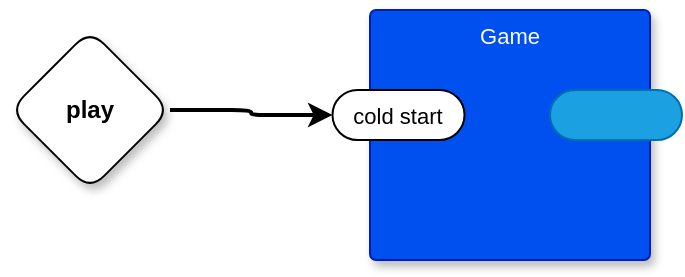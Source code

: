 <mxfile version="23.0.2" type="device" pages="8">
  <diagram name="main" id="4NC5C235ceEbJDFCXTHk">
    <mxGraphModel dx="1175" dy="670" grid="1" gridSize="10" guides="1" tooltips="1" connect="1" arrows="1" fold="1" page="1" pageScale="1" pageWidth="850" pageHeight="1100" math="0" shadow="0">
      <root>
        <mxCell id="0" />
        <mxCell id="1" parent="0" />
        <mxCell id="vt2uHKQi6QLiGVlnmY2d-5" value="Game" style="rounded=1;whiteSpace=wrap;html=1;sketch=0;container=1;recursiveResize=0;verticalAlign=top;arcSize=6;fontStyle=0;autosize=0;points=[];absoluteArcSize=1;shadow=1;strokeColor=#001DBC;fillColor=#0050ef;fontColor=#ffffff;fontFamily=Helvetica;fontSize=11;" parent="1" vertex="1">
          <mxGeometry x="220" y="110" width="140" height="125" as="geometry">
            <mxRectangle x="-98" y="-1230" width="99" height="26" as="alternateBounds" />
          </mxGeometry>
        </mxCell>
        <mxCell id="vt2uHKQi6QLiGVlnmY2d-6" value="cold start" style="rounded=1;whiteSpace=wrap;html=1;sketch=0;points=[[0,0.5,0,0,0],[1,0.5,0,0,0]];arcSize=50;fontFamily=Helvetica;fontSize=11;fontColor=default;" parent="vt2uHKQi6QLiGVlnmY2d-5" vertex="1">
          <mxGeometry x="-18.75" y="40" width="66" height="25" as="geometry" />
        </mxCell>
        <mxCell id="D3qdG0gJSyTldHNnm74g-3" value="" style="rounded=1;whiteSpace=wrap;html=1;sketch=0;points=[[0,0.5,0,0,0],[1,0.5,0,0,0]];fillColor=#1ba1e2;fontColor=#ffffff;strokeColor=#006EAF;arcSize=50;fontFamily=Helvetica;fontSize=11;" parent="vt2uHKQi6QLiGVlnmY2d-5" vertex="1">
          <mxGeometry x="90" y="40" width="66" height="25" as="geometry" />
        </mxCell>
        <mxCell id="vt2uHKQi6QLiGVlnmY2d-9" value="play" style="rhombus;whiteSpace=wrap;html=1;rounded=1;fontStyle=1;glass=0;sketch=0;fontSize=12;points=[[0,0.5,0,0,0],[0.5,0,0,0,0],[0.5,1,0,0,0],[1,0.5,0,0,0]];shadow=1;fontFamily=Helvetica;fontColor=default;" parent="1" vertex="1">
          <mxGeometry x="40" y="120" width="80" height="80" as="geometry" />
        </mxCell>
        <mxCell id="vt2uHKQi6QLiGVlnmY2d-10" style="edgeStyle=orthogonalEdgeStyle;rounded=1;orthogonalLoop=1;jettySize=auto;html=1;exitX=1;exitY=0.5;exitDx=0;exitDy=0;exitPerimeter=0;entryX=0;entryY=0.5;entryDx=0;entryDy=0;entryPerimeter=0;curved=0;strokeWidth=2;" parent="1" source="vt2uHKQi6QLiGVlnmY2d-9" target="vt2uHKQi6QLiGVlnmY2d-6" edge="1">
          <mxGeometry relative="1" as="geometry" />
        </mxCell>
      </root>
    </mxGraphModel>
  </diagram>
  <diagram name="Game" id="xDE5_wQfEip7QL-CdVFw">
    <mxGraphModel dx="1175" dy="670" grid="1" gridSize="10" guides="1" tooltips="1" connect="1" arrows="1" fold="1" page="1" pageScale="1" pageWidth="850" pageHeight="1100" math="0" shadow="0">
      <root>
        <mxCell id="rh437tkbJNAg5rp4GKfm-0" />
        <mxCell id="rh437tkbJNAg5rp4GKfm-1" parent="rh437tkbJNAg5rp4GKfm-0" />
        <mxCell id="rh437tkbJNAg5rp4GKfm-2" value="cold start" style="rhombus;whiteSpace=wrap;html=1;rounded=1;fontStyle=1;glass=0;sketch=0;fontSize=12;points=[[0,0.5,0,0,0],[0.5,0,0,0,0],[0.5,1,0,0,0],[1,0.5,0,0,0]];shadow=1;fontFamily=Helvetica;fontColor=default;" parent="rh437tkbJNAg5rp4GKfm-1" vertex="1">
          <mxGeometry x="40" y="295" width="80" height="80" as="geometry" />
        </mxCell>
        <mxCell id="rh437tkbJNAg5rp4GKfm-3" value="" style="rhombus;whiteSpace=wrap;html=1;rounded=1;fillColor=#0050ef;fontColor=#ffffff;strokeColor=#001DBC;fontStyle=1;glass=0;sketch=0;fontSize=12;points=[[0,0.5,0,0,0],[0.5,0,0,0,0],[0.5,1,0,0,0],[1,0.5,0,0,0]];shadow=1;fontFamily=Helvetica;" parent="rh437tkbJNAg5rp4GKfm-1" vertex="1">
          <mxGeometry x="1400" y="480" width="80" height="80" as="geometry" />
        </mxCell>
        <mxCell id="rh437tkbJNAg5rp4GKfm-4" value="&lt;i style=&quot;border-color: var(--border-color);&quot;&gt;&lt;b style=&quot;border-color: var(--border-color);&quot;&gt;init&amp;nbsp;&lt;/b&gt;&lt;/i&gt;&lt;b style=&quot;border-color: var(--border-color);&quot;&gt;∷&lt;br style=&quot;border-color: var(--border-color);&quot;&gt;&lt;/b&gt;p.ok = max_hp&lt;br style=&quot;border-color: var(--border-color);&quot;&gt;p.wallet = 0&lt;br style=&quot;border-color: var(--border-color);&quot;&gt;p.pwr = 4&lt;br style=&quot;border-color: var(--border-color);&quot;&gt;ndays = 0" style="rounded=1;whiteSpace=wrap;html=1;sketch=0;container=1;recursiveResize=0;verticalAlign=top;arcSize=6;fontStyle=0;autosize=0;points=[];absoluteArcSize=1;shadow=1;strokeColor=#d6b656;fillColor=#fff2cc;fontFamily=Helvetica;fontSize=11;" parent="rh437tkbJNAg5rp4GKfm-1" vertex="1">
          <mxGeometry x="200" y="280" width="200" height="110" as="geometry">
            <mxRectangle x="-98" y="-1230" width="99" height="26" as="alternateBounds" />
          </mxGeometry>
        </mxCell>
        <mxCell id="rh437tkbJNAg5rp4GKfm-5" value="" style="rounded=1;whiteSpace=wrap;html=1;sketch=0;points=[[0,0.5,0,0,0],[1,0.5,0,0,0]];arcSize=50;fontFamily=Helvetica;fontSize=11;fontColor=default;" parent="rh437tkbJNAg5rp4GKfm-4" vertex="1">
          <mxGeometry x="-18.75" y="40" width="38.75" height="25" as="geometry" />
        </mxCell>
        <mxCell id="rh437tkbJNAg5rp4GKfm-6" value="" style="rounded=1;whiteSpace=wrap;html=1;sketch=0;points=[[0,0.5,0,0,0],[1,0.5,0,0,0]];fillColor=#1ba1e2;fontColor=#ffffff;strokeColor=#006EAF;arcSize=50;fontFamily=Helvetica;fontSize=11;" parent="rh437tkbJNAg5rp4GKfm-4" vertex="1">
          <mxGeometry x="180" y="40" width="36" height="25" as="geometry" />
        </mxCell>
        <mxCell id="rh437tkbJNAg5rp4GKfm-7" value="&lt;b style=&quot;border-color: var(--border-color);&quot;&gt;∷&lt;br&gt;&lt;/b&gt;user_choice (ChoiceMenu{&lt;br&gt;&quot;&quot;, &quot;adventure&quot;, &lt;br&gt;&quot;&quot;, &quot;shop&quot;, &lt;br&gt;&quot;&quot;, &quot;rest&quot;, &lt;br&gt;&quot;&quot;, &quot;quit&quot;})" style="rounded=1;whiteSpace=wrap;html=1;sketch=0;container=1;recursiveResize=0;verticalAlign=top;arcSize=6;fontStyle=0;autosize=0;points=[];absoluteArcSize=1;shadow=1;strokeColor=#d6b656;fillColor=#fff2cc;fontFamily=Helvetica;fontSize=11;" parent="rh437tkbJNAg5rp4GKfm-1" vertex="1">
          <mxGeometry x="480" y="280" width="170" height="170" as="geometry">
            <mxRectangle x="-98" y="-1230" width="99" height="26" as="alternateBounds" />
          </mxGeometry>
        </mxCell>
        <mxCell id="rh437tkbJNAg5rp4GKfm-8" value="" style="rounded=1;whiteSpace=wrap;html=1;sketch=0;points=[[0,0.5,0,0,0],[1,0.5,0,0,0]];arcSize=50;fontFamily=Helvetica;fontSize=11;fontColor=default;" parent="rh437tkbJNAg5rp4GKfm-7" vertex="1">
          <mxGeometry x="-18.75" y="40" width="38.75" height="25" as="geometry" />
        </mxCell>
        <mxCell id="rh437tkbJNAg5rp4GKfm-9" value="&quot;adventure&quot;" style="rounded=1;whiteSpace=wrap;html=1;sketch=0;points=[[0,0.5,0,0,0],[1,0.5,0,0,0]];fillColor=#1ba1e2;fontColor=#ffffff;strokeColor=#006EAF;arcSize=50;fontFamily=Helvetica;fontSize=11;" parent="rh437tkbJNAg5rp4GKfm-7" vertex="1">
          <mxGeometry x="124" y="40" width="66" height="25" as="geometry" />
        </mxCell>
        <mxCell id="rh437tkbJNAg5rp4GKfm-10" value="&quot;quit&quot;" style="rounded=1;whiteSpace=wrap;html=1;sketch=0;points=[[0,0.5,0,0,0],[1,0.5,0,0,0]];fillColor=#1ba1e2;fontColor=#ffffff;strokeColor=#006EAF;arcSize=50;fontFamily=Helvetica;fontSize=11;" parent="rh437tkbJNAg5rp4GKfm-7" vertex="1">
          <mxGeometry x="124" y="130" width="66" height="25" as="geometry" />
        </mxCell>
        <mxCell id="rh437tkbJNAg5rp4GKfm-11" value="&quot;shop&quot;" style="rounded=1;whiteSpace=wrap;html=1;sketch=0;points=[[0,0.5,0,0,0],[1,0.5,0,0,0]];fillColor=#1ba1e2;fontColor=#ffffff;strokeColor=#006EAF;arcSize=50;fontFamily=Helvetica;fontSize=11;" parent="rh437tkbJNAg5rp4GKfm-7" vertex="1">
          <mxGeometry x="124" y="70" width="66" height="25" as="geometry" />
        </mxCell>
        <mxCell id="rh437tkbJNAg5rp4GKfm-12" value="&quot;rest&quot;" style="rounded=1;whiteSpace=wrap;html=1;sketch=0;points=[[0,0.5,0,0,0],[1,0.5,0,0,0]];fillColor=#1ba1e2;fontColor=#ffffff;strokeColor=#006EAF;arcSize=50;fontFamily=Helvetica;fontSize=11;" parent="rh437tkbJNAg5rp4GKfm-7" vertex="1">
          <mxGeometry x="124" y="100" width="66" height="25" as="geometry" />
        </mxCell>
        <mxCell id="rh437tkbJNAg5rp4GKfm-13" style="edgeStyle=orthogonalEdgeStyle;rounded=0;orthogonalLoop=1;jettySize=auto;html=1;exitX=1;exitY=0.5;exitDx=0;exitDy=0;exitPerimeter=0;entryX=0;entryY=0.5;entryDx=0;entryDy=0;entryPerimeter=0;" parent="rh437tkbJNAg5rp4GKfm-1" source="rh437tkbJNAg5rp4GKfm-6" target="rh437tkbJNAg5rp4GKfm-8" edge="1">
          <mxGeometry relative="1" as="geometry" />
        </mxCell>
        <mxCell id="rh437tkbJNAg5rp4GKfm-14" style="edgeStyle=orthogonalEdgeStyle;rounded=1;orthogonalLoop=1;jettySize=auto;html=1;entryX=0;entryY=0.5;entryDx=0;entryDy=0;entryPerimeter=0;strokeWidth=2;curved=0;" parent="rh437tkbJNAg5rp4GKfm-1" source="rh437tkbJNAg5rp4GKfm-2" target="rh437tkbJNAg5rp4GKfm-5" edge="1">
          <mxGeometry relative="1" as="geometry" />
        </mxCell>
        <mxCell id="rh437tkbJNAg5rp4GKfm-15" value="warm start" style="rhombus;whiteSpace=wrap;html=1;rounded=1;fontStyle=1;glass=0;sketch=0;fontSize=12;points=[[0,0.5,0,0,0],[0.5,0,0,0,0],[0.5,1,0,0,0],[1,0.5,0,0,0]];shadow=1;fontFamily=Helvetica;fontColor=default;" parent="rh437tkbJNAg5rp4GKfm-1" vertex="1">
          <mxGeometry x="40" y="440" width="80" height="80" as="geometry" />
        </mxCell>
        <mxCell id="rh437tkbJNAg5rp4GKfm-16" style="edgeStyle=orthogonalEdgeStyle;shape=connector;curved=0;rounded=1;orthogonalLoop=1;jettySize=auto;html=1;entryX=0;entryY=0.5;entryDx=0;entryDy=0;entryPerimeter=0;labelBackgroundColor=default;strokeColor=default;strokeWidth=2;align=center;verticalAlign=middle;fontFamily=Helvetica;fontSize=11;fontColor=default;endArrow=classic;" parent="rh437tkbJNAg5rp4GKfm-1" source="rh437tkbJNAg5rp4GKfm-15" target="rh437tkbJNAg5rp4GKfm-8" edge="1">
          <mxGeometry relative="1" as="geometry">
            <Array as="points">
              <mxPoint x="440" y="480" />
              <mxPoint x="440" y="333" />
            </Array>
          </mxGeometry>
        </mxCell>
        <mxCell id="rh437tkbJNAg5rp4GKfm-17" value="&lt;b&gt;Shop&lt;/b&gt;" style="rounded=1;whiteSpace=wrap;html=1;sketch=0;container=1;recursiveResize=0;verticalAlign=top;arcSize=6;fontStyle=0;autosize=0;points=[];absoluteArcSize=1;shadow=1;strokeColor=#001DBC;fillColor=#0050ef;fontFamily=Helvetica;fontSize=11;fontColor=#ffffff;" parent="rh437tkbJNAg5rp4GKfm-1" vertex="1">
          <mxGeometry x="720" y="330" width="80" height="60" as="geometry">
            <mxRectangle x="-98" y="-1230" width="99" height="26" as="alternateBounds" />
          </mxGeometry>
        </mxCell>
        <mxCell id="rh437tkbJNAg5rp4GKfm-18" value="" style="rounded=1;whiteSpace=wrap;html=1;sketch=0;points=[[0,0.5,0,0,0],[1,0.5,0,0,0]];arcSize=50;fontFamily=Helvetica;fontSize=11;fontColor=default;" parent="rh437tkbJNAg5rp4GKfm-17" vertex="1">
          <mxGeometry x="-10" y="20" width="40" height="25" as="geometry" />
        </mxCell>
        <mxCell id="rh437tkbJNAg5rp4GKfm-19" value="" style="rounded=1;whiteSpace=wrap;html=1;sketch=0;points=[[0,0.5,0,0,0],[1,0.5,0,0,0]];fillColor=#1ba1e2;fontColor=#ffffff;strokeColor=#006EAF;arcSize=50;fontFamily=Helvetica;fontSize=11;" parent="rh437tkbJNAg5rp4GKfm-17" vertex="1">
          <mxGeometry x="60" y="20" width="36" height="25" as="geometry" />
        </mxCell>
        <mxCell id="rh437tkbJNAg5rp4GKfm-20" value="&lt;b&gt;Rest&lt;/b&gt;" style="rounded=1;whiteSpace=wrap;html=1;sketch=0;container=1;recursiveResize=0;verticalAlign=top;arcSize=6;fontStyle=0;autosize=0;points=[];absoluteArcSize=1;shadow=1;strokeColor=#001DBC;fillColor=#0050ef;fontFamily=Helvetica;fontSize=11;fontColor=#ffffff;" parent="rh437tkbJNAg5rp4GKfm-1" vertex="1">
          <mxGeometry x="870" y="390" width="80" height="60" as="geometry">
            <mxRectangle x="-98" y="-1230" width="99" height="26" as="alternateBounds" />
          </mxGeometry>
        </mxCell>
        <mxCell id="rh437tkbJNAg5rp4GKfm-21" value="" style="rounded=1;whiteSpace=wrap;html=1;sketch=0;points=[[0,0.5,0,0,0],[1,0.5,0,0,0]];arcSize=50;fontFamily=Helvetica;fontSize=11;fontColor=default;" parent="rh437tkbJNAg5rp4GKfm-20" vertex="1">
          <mxGeometry x="-10" y="20" width="40" height="25" as="geometry" />
        </mxCell>
        <mxCell id="rh437tkbJNAg5rp4GKfm-22" value="" style="rounded=1;whiteSpace=wrap;html=1;sketch=0;points=[[0,0.5,0,0,0],[1,0.5,0,0,0]];fillColor=#1ba1e2;fontColor=#ffffff;strokeColor=#006EAF;arcSize=50;fontFamily=Helvetica;fontSize=11;" parent="rh437tkbJNAg5rp4GKfm-20" vertex="1">
          <mxGeometry x="60" y="20" width="36" height="25" as="geometry" />
        </mxCell>
        <mxCell id="rh437tkbJNAg5rp4GKfm-23" style="edgeStyle=orthogonalEdgeStyle;shape=connector;curved=0;rounded=1;orthogonalLoop=1;jettySize=auto;html=1;exitX=1;exitY=0.5;exitDx=0;exitDy=0;exitPerimeter=0;entryX=0;entryY=0.5;entryDx=0;entryDy=0;entryPerimeter=0;labelBackgroundColor=default;strokeColor=default;strokeWidth=2;align=center;verticalAlign=middle;fontFamily=Helvetica;fontSize=11;fontColor=default;endArrow=classic;" parent="rh437tkbJNAg5rp4GKfm-1" source="rh437tkbJNAg5rp4GKfm-11" target="rh437tkbJNAg5rp4GKfm-18" edge="1">
          <mxGeometry relative="1" as="geometry" />
        </mxCell>
        <mxCell id="rh437tkbJNAg5rp4GKfm-24" value="&lt;b&gt;Adventure&lt;/b&gt;" style="rounded=1;whiteSpace=wrap;html=1;sketch=0;container=1;recursiveResize=0;verticalAlign=top;arcSize=6;fontStyle=0;autosize=0;points=[];absoluteArcSize=1;shadow=1;strokeColor=#001DBC;fillColor=#0050ef;fontFamily=Helvetica;fontSize=11;fontColor=#ffffff;" parent="rh437tkbJNAg5rp4GKfm-1" vertex="1">
          <mxGeometry x="860" y="220" width="120" height="120" as="geometry">
            <mxRectangle x="-98" y="-1230" width="99" height="26" as="alternateBounds" />
          </mxGeometry>
        </mxCell>
        <mxCell id="rh437tkbJNAg5rp4GKfm-25" value="" style="rounded=1;whiteSpace=wrap;html=1;sketch=0;points=[[0,0.5,0,0,0],[1,0.5,0,0,0]];arcSize=50;fontFamily=Helvetica;fontSize=11;fontColor=default;" parent="rh437tkbJNAg5rp4GKfm-24" vertex="1">
          <mxGeometry x="-10" y="20" width="40" height="25" as="geometry" />
        </mxCell>
        <mxCell id="rh437tkbJNAg5rp4GKfm-26" value="" style="rounded=1;whiteSpace=wrap;html=1;sketch=0;points=[[0,0.5,0,0,0],[1,0.5,0,0,0]];fillColor=#1ba1e2;fontColor=#ffffff;strokeColor=#006EAF;arcSize=50;fontFamily=Helvetica;fontSize=11;" parent="rh437tkbJNAg5rp4GKfm-24" vertex="1">
          <mxGeometry x="100" y="20" width="36" height="25" as="geometry" />
        </mxCell>
        <mxCell id="rh437tkbJNAg5rp4GKfm-27" value="win" style="rounded=1;whiteSpace=wrap;html=1;sketch=0;points=[[0,0.5,0,0,0],[1,0.5,0,0,0]];fillColor=#1ba1e2;fontColor=#ffffff;strokeColor=#006EAF;arcSize=50;fontFamily=Helvetica;fontSize=11;" parent="rh437tkbJNAg5rp4GKfm-24" vertex="1">
          <mxGeometry x="70" y="50" width="66" height="25" as="geometry" />
        </mxCell>
        <mxCell id="rh437tkbJNAg5rp4GKfm-28" value="die" style="rounded=1;whiteSpace=wrap;html=1;sketch=0;points=[[0,0.5,0,0,0],[1,0.5,0,0,0]];fillColor=#1ba1e2;fontColor=#ffffff;strokeColor=#006EAF;arcSize=50;fontFamily=Helvetica;fontSize=11;" parent="rh437tkbJNAg5rp4GKfm-24" vertex="1">
          <mxGeometry x="70" y="85" width="66" height="25" as="geometry" />
        </mxCell>
        <mxCell id="rh437tkbJNAg5rp4GKfm-29" style="edgeStyle=orthogonalEdgeStyle;shape=connector;curved=0;rounded=1;orthogonalLoop=1;jettySize=auto;html=1;entryX=0;entryY=0.5;entryDx=0;entryDy=0;entryPerimeter=0;labelBackgroundColor=default;strokeColor=default;strokeWidth=2;align=center;verticalAlign=middle;fontFamily=Helvetica;fontSize=11;fontColor=default;endArrow=classic;exitX=1;exitY=0.5;exitDx=0;exitDy=0;exitPerimeter=0;" parent="rh437tkbJNAg5rp4GKfm-1" source="rh437tkbJNAg5rp4GKfm-9" target="rh437tkbJNAg5rp4GKfm-25" edge="1">
          <mxGeometry relative="1" as="geometry">
            <Array as="points">
              <mxPoint x="700" y="333" />
              <mxPoint x="700" y="253" />
            </Array>
          </mxGeometry>
        </mxCell>
        <mxCell id="rh437tkbJNAg5rp4GKfm-30" style="edgeStyle=orthogonalEdgeStyle;shape=connector;curved=0;rounded=1;orthogonalLoop=1;jettySize=auto;html=1;exitX=1;exitY=0.5;exitDx=0;exitDy=0;exitPerimeter=0;entryX=0;entryY=0.5;entryDx=0;entryDy=0;entryPerimeter=0;labelBackgroundColor=default;strokeColor=default;strokeWidth=2;align=center;verticalAlign=middle;fontFamily=Helvetica;fontSize=11;fontColor=default;endArrow=classic;" parent="rh437tkbJNAg5rp4GKfm-1" source="rh437tkbJNAg5rp4GKfm-12" target="rh437tkbJNAg5rp4GKfm-21" edge="1">
          <mxGeometry relative="1" as="geometry">
            <Array as="points">
              <mxPoint x="700" y="393" />
              <mxPoint x="700" y="423" />
            </Array>
          </mxGeometry>
        </mxCell>
        <mxCell id="rh437tkbJNAg5rp4GKfm-31" style="edgeStyle=orthogonalEdgeStyle;shape=connector;curved=0;rounded=1;orthogonalLoop=1;jettySize=auto;html=1;exitX=1;exitY=0.5;exitDx=0;exitDy=0;exitPerimeter=0;entryX=0;entryY=0.5;entryDx=0;entryDy=0;entryPerimeter=0;labelBackgroundColor=default;strokeColor=default;strokeWidth=2;align=center;verticalAlign=middle;fontFamily=Helvetica;fontSize=11;fontColor=default;endArrow=classic;" parent="rh437tkbJNAg5rp4GKfm-1" source="rh437tkbJNAg5rp4GKfm-26" target="rh437tkbJNAg5rp4GKfm-8" edge="1">
          <mxGeometry relative="1" as="geometry">
            <Array as="points">
              <mxPoint x="1020" y="253" />
              <mxPoint x="1020" y="200" />
              <mxPoint x="441" y="200" />
              <mxPoint x="441" y="333" />
            </Array>
          </mxGeometry>
        </mxCell>
        <mxCell id="rh437tkbJNAg5rp4GKfm-32" style="edgeStyle=orthogonalEdgeStyle;shape=connector;curved=0;rounded=1;orthogonalLoop=1;jettySize=auto;html=1;entryX=0;entryY=0.5;entryDx=0;entryDy=0;entryPerimeter=0;labelBackgroundColor=default;strokeColor=default;strokeWidth=2;align=center;verticalAlign=middle;fontFamily=Helvetica;fontSize=11;fontColor=default;endArrow=classic;exitX=1;exitY=0.5;exitDx=0;exitDy=0;exitPerimeter=0;" parent="rh437tkbJNAg5rp4GKfm-1" source="rh437tkbJNAg5rp4GKfm-19" target="rh437tkbJNAg5rp4GKfm-8" edge="1">
          <mxGeometry relative="1" as="geometry">
            <Array as="points">
              <mxPoint x="1100" y="363" />
              <mxPoint x="1100" y="200" />
              <mxPoint x="441" y="200" />
              <mxPoint x="441" y="333" />
            </Array>
          </mxGeometry>
        </mxCell>
        <mxCell id="rh437tkbJNAg5rp4GKfm-33" style="edgeStyle=orthogonalEdgeStyle;shape=connector;curved=0;rounded=1;orthogonalLoop=1;jettySize=auto;html=1;entryX=0;entryY=0.5;entryDx=0;entryDy=0;entryPerimeter=0;labelBackgroundColor=default;strokeColor=default;strokeWidth=2;align=center;verticalAlign=middle;fontFamily=Helvetica;fontSize=11;fontColor=default;endArrow=classic;exitX=1;exitY=0.5;exitDx=0;exitDy=0;exitPerimeter=0;" parent="rh437tkbJNAg5rp4GKfm-1" source="rh437tkbJNAg5rp4GKfm-22" target="rh437tkbJNAg5rp4GKfm-8" edge="1">
          <mxGeometry relative="1" as="geometry">
            <Array as="points">
              <mxPoint x="966" y="423" />
              <mxPoint x="1100" y="423" />
              <mxPoint x="1100" y="200" />
              <mxPoint x="441" y="200" />
              <mxPoint x="441" y="333" />
            </Array>
          </mxGeometry>
        </mxCell>
        <mxCell id="rh437tkbJNAg5rp4GKfm-34" style="edgeStyle=orthogonalEdgeStyle;shape=connector;curved=0;rounded=1;orthogonalLoop=1;jettySize=auto;html=1;exitX=1;exitY=0.5;exitDx=0;exitDy=0;exitPerimeter=0;entryX=0;entryY=0.5;entryDx=0;entryDy=0;entryPerimeter=0;labelBackgroundColor=default;strokeColor=default;strokeWidth=2;align=center;verticalAlign=middle;fontFamily=Helvetica;fontSize=11;fontColor=default;endArrow=classic;" parent="rh437tkbJNAg5rp4GKfm-1" source="rh437tkbJNAg5rp4GKfm-10" target="rh437tkbJNAg5rp4GKfm-3" edge="1">
          <mxGeometry relative="1" as="geometry">
            <Array as="points">
              <mxPoint x="690" y="423" />
              <mxPoint x="690" y="520" />
            </Array>
          </mxGeometry>
        </mxCell>
        <mxCell id="rh437tkbJNAg5rp4GKfm-35" value="&lt;b style=&quot;border-color: var(--border-color);&quot;&gt;∷&lt;/b&gt;&lt;br&gt;user_choice (ChoiceMenu{&lt;br&gt;&quot;&quot; &quot;again?&quot;, &lt;br&gt;&quot;&quot;, &quot;quit&quot;})" style="rounded=1;whiteSpace=wrap;html=1;sketch=0;container=1;recursiveResize=0;verticalAlign=top;arcSize=6;fontStyle=0;autosize=0;points=[];absoluteArcSize=1;shadow=1;strokeColor=#d6b656;fillColor=#fff2cc;fontFamily=Helvetica;fontSize=11;" parent="rh437tkbJNAg5rp4GKfm-1" vertex="1">
          <mxGeometry x="1140" y="240" width="170" height="110" as="geometry">
            <mxRectangle x="-98" y="-1230" width="99" height="26" as="alternateBounds" />
          </mxGeometry>
        </mxCell>
        <mxCell id="rh437tkbJNAg5rp4GKfm-36" value="" style="rounded=1;whiteSpace=wrap;html=1;sketch=0;points=[[0,0.5,0,0,0],[1,0.5,0,0,0]];arcSize=50;fontFamily=Helvetica;fontSize=11;fontColor=default;" parent="rh437tkbJNAg5rp4GKfm-35" vertex="1">
          <mxGeometry x="-18.75" y="40" width="38.75" height="25" as="geometry" />
        </mxCell>
        <mxCell id="rh437tkbJNAg5rp4GKfm-37" value="&quot;again?&quot;" style="rounded=1;whiteSpace=wrap;html=1;sketch=0;points=[[0,0.5,0,0,0],[1,0.5,0,0,0]];fillColor=#1ba1e2;fontColor=#ffffff;strokeColor=#006EAF;arcSize=50;fontFamily=Helvetica;fontSize=11;" parent="rh437tkbJNAg5rp4GKfm-35" vertex="1">
          <mxGeometry x="124" y="40" width="66" height="25" as="geometry" />
        </mxCell>
        <mxCell id="rh437tkbJNAg5rp4GKfm-38" value="&quot;quit&quot;" style="rounded=1;whiteSpace=wrap;html=1;sketch=0;points=[[0,0.5,0,0,0],[1,0.5,0,0,0]];fillColor=#1ba1e2;fontColor=#ffffff;strokeColor=#006EAF;arcSize=50;fontFamily=Helvetica;fontSize=11;" parent="rh437tkbJNAg5rp4GKfm-35" vertex="1">
          <mxGeometry x="124" y="70" width="66" height="25" as="geometry" />
        </mxCell>
        <mxCell id="rh437tkbJNAg5rp4GKfm-39" style="edgeStyle=orthogonalEdgeStyle;shape=connector;curved=0;rounded=1;orthogonalLoop=1;jettySize=auto;html=1;exitX=1;exitY=0.5;exitDx=0;exitDy=0;exitPerimeter=0;entryX=0;entryY=0.5;entryDx=0;entryDy=0;entryPerimeter=0;labelBackgroundColor=default;strokeColor=default;strokeWidth=2;align=center;verticalAlign=middle;fontFamily=Helvetica;fontSize=11;fontColor=default;endArrow=classic;" parent="rh437tkbJNAg5rp4GKfm-1" source="rh437tkbJNAg5rp4GKfm-27" target="rh437tkbJNAg5rp4GKfm-36" edge="1">
          <mxGeometry relative="1" as="geometry" />
        </mxCell>
        <mxCell id="rh437tkbJNAg5rp4GKfm-40" style="edgeStyle=orthogonalEdgeStyle;shape=connector;curved=0;rounded=1;orthogonalLoop=1;jettySize=auto;html=1;exitX=1;exitY=0.5;exitDx=0;exitDy=0;exitPerimeter=0;entryX=0;entryY=0.5;entryDx=0;entryDy=0;entryPerimeter=0;labelBackgroundColor=default;strokeColor=default;strokeWidth=2;align=center;verticalAlign=middle;fontFamily=Helvetica;fontSize=11;fontColor=default;endArrow=classic;" parent="rh437tkbJNAg5rp4GKfm-1" source="rh437tkbJNAg5rp4GKfm-28" target="rh437tkbJNAg5rp4GKfm-36" edge="1">
          <mxGeometry relative="1" as="geometry" />
        </mxCell>
        <mxCell id="rh437tkbJNAg5rp4GKfm-41" style="edgeStyle=orthogonalEdgeStyle;shape=connector;curved=0;rounded=1;orthogonalLoop=1;jettySize=auto;html=1;exitX=1;exitY=0.5;exitDx=0;exitDy=0;exitPerimeter=0;labelBackgroundColor=default;strokeColor=default;strokeWidth=2;align=center;verticalAlign=middle;fontFamily=Helvetica;fontSize=11;fontColor=default;endArrow=classic;entryX=0;entryY=0.5;entryDx=0;entryDy=0;entryPerimeter=0;" parent="rh437tkbJNAg5rp4GKfm-1" source="rh437tkbJNAg5rp4GKfm-38" target="rh437tkbJNAg5rp4GKfm-3" edge="1">
          <mxGeometry relative="1" as="geometry" />
        </mxCell>
        <mxCell id="rh437tkbJNAg5rp4GKfm-42" style="edgeStyle=orthogonalEdgeStyle;shape=connector;curved=0;rounded=1;orthogonalLoop=1;jettySize=auto;html=1;exitX=1;exitY=0.5;exitDx=0;exitDy=0;exitPerimeter=0;entryX=0;entryY=0.5;entryDx=0;entryDy=0;entryPerimeter=0;labelBackgroundColor=default;strokeColor=default;strokeWidth=2;align=center;verticalAlign=middle;fontFamily=Helvetica;fontSize=11;fontColor=default;endArrow=classic;" parent="rh437tkbJNAg5rp4GKfm-1" source="rh437tkbJNAg5rp4GKfm-37" target="rh437tkbJNAg5rp4GKfm-5" edge="1">
          <mxGeometry relative="1" as="geometry">
            <Array as="points">
              <mxPoint x="1350" y="293" />
              <mxPoint x="1350" y="160" />
              <mxPoint x="150" y="160" />
              <mxPoint x="150" y="333" />
            </Array>
          </mxGeometry>
        </mxCell>
      </root>
    </mxGraphModel>
  </diagram>
  <diagram id="BwRgrKvQ6a9G1BlAH7uV" name="Rest">
    <mxGraphModel dx="1175" dy="670" grid="1" gridSize="10" guides="1" tooltips="1" connect="1" arrows="1" fold="1" page="1" pageScale="1" pageWidth="850" pageHeight="1100" math="0" shadow="0">
      <root>
        <mxCell id="0" />
        <mxCell id="1" parent="0" />
        <mxCell id="Is2-R2kpy-hobnmmWNnx-1" value="&lt;i style=&quot;border-color: var(--border-color);&quot;&gt;&lt;b style=&quot;border-color: var(--border-color);&quot;&gt;Rest&amp;nbsp;&lt;/b&gt;&lt;/i&gt;&lt;span style=&quot;border-color: var(--border-color);&quot;&gt;&lt;b&gt;∷&lt;/b&gt;&lt;br&gt;p.ok := max_recharge&lt;br&gt;&lt;span style=&quot;font-weight: 400;&quot;&gt;ndays :+= 1&lt;/span&gt;&lt;/span&gt;" style="rounded=1;whiteSpace=wrap;html=1;sketch=0;container=1;recursiveResize=0;verticalAlign=top;arcSize=6;fontStyle=0;autosize=0;points=[];absoluteArcSize=1;shadow=1;strokeColor=#d6b656;fillColor=#fff2cc;fontFamily=Helvetica;fontSize=11;" parent="1" vertex="1">
          <mxGeometry x="200" y="280" width="216" height="110" as="geometry">
            <mxRectangle x="-98" y="-1230" width="99" height="26" as="alternateBounds" />
          </mxGeometry>
        </mxCell>
        <mxCell id="Is2-R2kpy-hobnmmWNnx-2" value="" style="rounded=1;whiteSpace=wrap;html=1;sketch=0;points=[[0,0.5,0,0,0],[1,0.5,0,0,0]];arcSize=50;fontFamily=Helvetica;fontSize=11;fontColor=default;" parent="Is2-R2kpy-hobnmmWNnx-1" vertex="1">
          <mxGeometry x="-18.75" y="40" width="38.75" height="25" as="geometry" />
        </mxCell>
        <mxCell id="Is2-R2kpy-hobnmmWNnx-3" value="" style="rounded=1;whiteSpace=wrap;html=1;sketch=0;points=[[0,0.5,0,0,0],[1,0.5,0,0,0]];fillColor=#1ba1e2;fontColor=#ffffff;strokeColor=#006EAF;arcSize=50;fontFamily=Helvetica;fontSize=11;" parent="Is2-R2kpy-hobnmmWNnx-1" vertex="1">
          <mxGeometry x="180" y="40" width="36" height="25" as="geometry" />
        </mxCell>
        <mxCell id="Is2-R2kpy-hobnmmWNnx-4" value="" style="rhombus;whiteSpace=wrap;html=1;rounded=1;fontStyle=1;glass=0;sketch=0;fontSize=12;points=[[0,0.5,0,0,0],[0.5,0,0,0,0],[0.5,1,0,0,0],[1,0.5,0,0,0]];shadow=1;fontFamily=Helvetica;fontColor=default;" parent="1" vertex="1">
          <mxGeometry x="40" y="292.5" width="80" height="80" as="geometry" />
        </mxCell>
        <mxCell id="Is2-R2kpy-hobnmmWNnx-5" value="" style="rhombus;whiteSpace=wrap;html=1;rounded=1;fillColor=#0050ef;fontColor=#ffffff;strokeColor=#001DBC;fontStyle=1;glass=0;sketch=0;fontSize=12;points=[[0,0.5,0,0,0],[0.5,0,0,0,0],[0.5,1,0,0,0],[1,0.5,0,0,0]];shadow=1;fontFamily=Helvetica;" parent="1" vertex="1">
          <mxGeometry x="480" y="292.5" width="80" height="80" as="geometry" />
        </mxCell>
        <mxCell id="e8v1G6DeqWqRZ4kJp3xG-1" style="edgeStyle=orthogonalEdgeStyle;shape=connector;curved=0;rounded=1;orthogonalLoop=1;jettySize=auto;html=1;exitX=1;exitY=0.5;exitDx=0;exitDy=0;exitPerimeter=0;entryX=0;entryY=0.5;entryDx=0;entryDy=0;entryPerimeter=0;labelBackgroundColor=default;strokeColor=default;strokeWidth=2;align=center;verticalAlign=middle;fontFamily=Helvetica;fontSize=11;fontColor=default;endArrow=classic;" parent="1" source="Is2-R2kpy-hobnmmWNnx-4" target="Is2-R2kpy-hobnmmWNnx-2" edge="1">
          <mxGeometry relative="1" as="geometry" />
        </mxCell>
        <mxCell id="e8v1G6DeqWqRZ4kJp3xG-2" style="edgeStyle=orthogonalEdgeStyle;shape=connector;curved=0;rounded=1;orthogonalLoop=1;jettySize=auto;html=1;exitX=1;exitY=0.5;exitDx=0;exitDy=0;exitPerimeter=0;labelBackgroundColor=default;strokeColor=default;strokeWidth=2;align=center;verticalAlign=middle;fontFamily=Helvetica;fontSize=11;fontColor=default;endArrow=classic;" parent="1" source="Is2-R2kpy-hobnmmWNnx-3" target="Is2-R2kpy-hobnmmWNnx-5" edge="1">
          <mxGeometry relative="1" as="geometry" />
        </mxCell>
      </root>
    </mxGraphModel>
  </diagram>
  <diagram name="Shop" id="EPtqlMi-IrHuV1xhT0nY">
    <mxGraphModel dx="1175" dy="670" grid="1" gridSize="10" guides="1" tooltips="1" connect="1" arrows="1" fold="1" page="1" pageScale="1" pageWidth="850" pageHeight="1100" math="0" shadow="0">
      <root>
        <mxCell id="Qu2Mb2IjLPH-KH6Ql788-0" />
        <mxCell id="Qu2Mb2IjLPH-KH6Ql788-1" parent="Qu2Mb2IjLPH-KH6Ql788-0" />
        <mxCell id="Qu2Mb2IjLPH-KH6Ql788-2" value="&lt;b style=&quot;border-color: var(--border-color);&quot;&gt;∷&lt;br&gt;&lt;/b&gt;p.pwr += weapon.pwr&lt;br&gt;p.wallet -= weapon.cost" style="rounded=1;whiteSpace=wrap;html=1;sketch=0;container=1;recursiveResize=0;verticalAlign=top;arcSize=6;fontStyle=0;autosize=0;points=[];absoluteArcSize=1;shadow=1;strokeColor=#d6b656;fillColor=#fff2cc;fontFamily=Helvetica;fontSize=11;" parent="Qu2Mb2IjLPH-KH6Ql788-1" vertex="1">
          <mxGeometry x="769" y="91" width="201" height="110" as="geometry">
            <mxRectangle x="-98" y="-1230" width="99" height="26" as="alternateBounds" />
          </mxGeometry>
        </mxCell>
        <mxCell id="Qu2Mb2IjLPH-KH6Ql788-3" value="" style="rounded=1;whiteSpace=wrap;html=1;sketch=0;points=[[0,0.5,0,0,0],[1,0.5,0,0,0]];arcSize=50;fontFamily=Helvetica;fontSize=11;fontColor=default;" parent="Qu2Mb2IjLPH-KH6Ql788-2" vertex="1">
          <mxGeometry x="-18.75" y="40" width="38.75" height="25" as="geometry" />
        </mxCell>
        <mxCell id="Qu2Mb2IjLPH-KH6Ql788-4" value="" style="rounded=1;whiteSpace=wrap;html=1;sketch=0;points=[[0,0.5,0,0,0],[1,0.5,0,0,0]];fillColor=#1ba1e2;fontColor=#ffffff;strokeColor=#006EAF;arcSize=50;fontFamily=Helvetica;fontSize=11;" parent="Qu2Mb2IjLPH-KH6Ql788-2" vertex="1">
          <mxGeometry x="180" y="40" width="36" height="25" as="geometry" />
        </mxCell>
        <mxCell id="Qu2Mb2IjLPH-KH6Ql788-5" value="" style="rhombus;whiteSpace=wrap;html=1;rounded=1;fontStyle=1;glass=0;sketch=0;fontSize=12;points=[[0,0.5,0,0,0],[0.5,0,0,0,0],[0.5,1,0,0,0],[1,0.5,0,0,0]];shadow=1;fontFamily=Helvetica;fontColor=default;" parent="Qu2Mb2IjLPH-KH6Ql788-1" vertex="1">
          <mxGeometry x="40" y="180" width="80" height="80" as="geometry" />
        </mxCell>
        <mxCell id="Qu2Mb2IjLPH-KH6Ql788-6" value="" style="rhombus;whiteSpace=wrap;html=1;rounded=1;fillColor=#0050ef;fontColor=#ffffff;strokeColor=#001DBC;fontStyle=1;glass=0;sketch=0;fontSize=12;points=[[0,0.5,0,0,0],[0.5,0,0,0,0],[0.5,1,0,0,0],[1,0.5,0,0,0]];shadow=1;fontFamily=Helvetica;" parent="Qu2Mb2IjLPH-KH6Ql788-1" vertex="1">
          <mxGeometry x="1009" y="182.5" width="80" height="80" as="geometry" />
        </mxCell>
        <mxCell id="rxpXkqshc4Ru8dIJ01jS-0" value="&lt;b style=&quot;border-color: var(--border-color);&quot;&gt;∷&lt;/b&gt;&lt;br&gt;user_choice (ChoiceMenu{&lt;br&gt;&quot;buy?&quot;, &quot;buy&quot;,&lt;br&gt;&quot;&quot;, &quot;leave&quot;})" style="rounded=1;whiteSpace=wrap;html=1;sketch=0;container=1;recursiveResize=0;verticalAlign=top;arcSize=6;fontStyle=0;autosize=0;points=[];absoluteArcSize=1;shadow=1;strokeColor=#d6b656;fillColor=#fff2cc;fontFamily=Helvetica;fontSize=11;" parent="Qu2Mb2IjLPH-KH6Ql788-1" vertex="1">
          <mxGeometry x="509" y="90" width="180" height="170" as="geometry">
            <mxRectangle x="-98" y="-1230" width="99" height="26" as="alternateBounds" />
          </mxGeometry>
        </mxCell>
        <mxCell id="rxpXkqshc4Ru8dIJ01jS-1" value="" style="rounded=1;whiteSpace=wrap;html=1;sketch=0;points=[[0,0.5,0,0,0],[1,0.5,0,0,0]];arcSize=50;fontFamily=Helvetica;fontSize=11;fontColor=default;" parent="rxpXkqshc4Ru8dIJ01jS-0" vertex="1">
          <mxGeometry x="-18.75" y="40" width="38.75" height="25" as="geometry" />
        </mxCell>
        <mxCell id="rxpXkqshc4Ru8dIJ01jS-2" value="&quot;buy&quot;" style="rounded=1;whiteSpace=wrap;html=1;sketch=0;points=[[0,0.5,0,0,0],[1,0.5,0,0,0]];fillColor=#1ba1e2;fontColor=#ffffff;strokeColor=#006EAF;arcSize=50;fontFamily=Helvetica;fontSize=11;" parent="rxpXkqshc4Ru8dIJ01jS-0" vertex="1">
          <mxGeometry x="124" y="40" width="66" height="25" as="geometry" />
        </mxCell>
        <mxCell id="rxpXkqshc4Ru8dIJ01jS-3" value="&quot;leave&quot;" style="rounded=1;whiteSpace=wrap;html=1;sketch=0;points=[[0,0.5,0,0,0],[1,0.5,0,0,0]];fillColor=#1ba1e2;fontColor=#ffffff;strokeColor=#006EAF;arcSize=50;fontFamily=Helvetica;fontSize=11;" parent="rxpXkqshc4Ru8dIJ01jS-0" vertex="1">
          <mxGeometry x="124" y="120" width="66" height="25" as="geometry" />
        </mxCell>
        <mxCell id="c5zB3svai8LKGj00NOZ7-0" value="&quot;buy?&quot;" style="rounded=1;whiteSpace=wrap;html=1;sketch=0;points=[[0,0.5,0,0,0],[1,0.5,0,0,0]];arcSize=50;fontFamily=Helvetica;fontSize=11;fontColor=default;" parent="rxpXkqshc4Ru8dIJ01jS-0" vertex="1">
          <mxGeometry x="-18.75" y="120" width="66" height="25" as="geometry" />
        </mxCell>
        <mxCell id="c5zB3svai8LKGj00NOZ7-1" style="edgeStyle=orthogonalEdgeStyle;shape=connector;curved=0;rounded=1;orthogonalLoop=1;jettySize=auto;html=1;exitX=1;exitY=0.5;exitDx=0;exitDy=0;exitPerimeter=0;entryX=0;entryY=0.5;entryDx=0;entryDy=0;entryPerimeter=0;labelBackgroundColor=default;strokeColor=default;strokeWidth=2;align=center;verticalAlign=middle;fontFamily=Helvetica;fontSize=11;fontColor=default;endArrow=classic;" parent="Qu2Mb2IjLPH-KH6Ql788-1" source="rxpXkqshc4Ru8dIJ01jS-2" target="Qu2Mb2IjLPH-KH6Ql788-3" edge="1">
          <mxGeometry relative="1" as="geometry" />
        </mxCell>
        <mxCell id="c5zB3svai8LKGj00NOZ7-2" style="edgeStyle=orthogonalEdgeStyle;shape=connector;curved=0;rounded=1;orthogonalLoop=1;jettySize=auto;html=1;exitX=1;exitY=0.5;exitDx=0;exitDy=0;exitPerimeter=0;entryX=0;entryY=0.5;entryDx=0;entryDy=0;entryPerimeter=0;labelBackgroundColor=default;strokeColor=default;strokeWidth=2;align=center;verticalAlign=middle;fontFamily=Helvetica;fontSize=11;fontColor=default;endArrow=classic;" parent="Qu2Mb2IjLPH-KH6Ql788-1" source="Qu2Mb2IjLPH-KH6Ql788-4" target="rxpXkqshc4Ru8dIJ01jS-1" edge="1">
          <mxGeometry relative="1" as="geometry">
            <Array as="points">
              <mxPoint x="1005" y="143" />
              <mxPoint x="1005" y="40" />
              <mxPoint x="470" y="40" />
              <mxPoint x="470" y="143" />
            </Array>
          </mxGeometry>
        </mxCell>
        <mxCell id="c5zB3svai8LKGj00NOZ7-3" style="edgeStyle=orthogonalEdgeStyle;shape=connector;curved=0;rounded=1;orthogonalLoop=1;jettySize=auto;html=1;labelBackgroundColor=default;strokeColor=default;strokeWidth=2;align=center;verticalAlign=middle;fontFamily=Helvetica;fontSize=11;fontColor=default;endArrow=classic;" parent="Qu2Mb2IjLPH-KH6Ql788-1" source="rxpXkqshc4Ru8dIJ01jS-3" target="Qu2Mb2IjLPH-KH6Ql788-6" edge="1">
          <mxGeometry relative="1" as="geometry" />
        </mxCell>
        <mxCell id="c5zB3svai8LKGj00NOZ7-4" value="⁇&lt;br&gt;p.wallet &amp;gt;= weapon.cost" style="rounded=1;whiteSpace=wrap;html=1;sketch=0;container=1;recursiveResize=0;verticalAlign=top;arcSize=6;fontStyle=0;autosize=0;points=[];absoluteArcSize=1;shadow=1;strokeColor=#d6b656;fillColor=#fff2cc;fontFamily=Helvetica;fontSize=11;" parent="Qu2Mb2IjLPH-KH6Ql788-1" vertex="1">
          <mxGeometry x="220" y="250" width="200" height="70" as="geometry">
            <mxRectangle x="-98" y="-1230" width="99" height="26" as="alternateBounds" />
          </mxGeometry>
        </mxCell>
        <mxCell id="c5zB3svai8LKGj00NOZ7-5" value="" style="rounded=1;whiteSpace=wrap;html=1;sketch=0;points=[[0,0.5,0,0,0],[1,0.5,0,0,0]];arcSize=50;fontFamily=Helvetica;fontSize=11;fontColor=default;" parent="c5zB3svai8LKGj00NOZ7-4" vertex="1">
          <mxGeometry x="-17.37" y="27.5" width="37.37" height="25" as="geometry" />
        </mxCell>
        <mxCell id="c5zB3svai8LKGj00NOZ7-6" value="" style="rounded=1;whiteSpace=wrap;html=1;sketch=0;points=[[0,0.5,0,0,0],[1,0.5,0,0,0]];fillColor=#1ba1e2;fontColor=#ffffff;strokeColor=#006EAF;arcSize=50;fontFamily=Helvetica;fontSize=11;" parent="c5zB3svai8LKGj00NOZ7-4" vertex="1">
          <mxGeometry x="180" y="27.5" width="37.38" height="25" as="geometry" />
        </mxCell>
        <mxCell id="c5zB3svai8LKGj00NOZ7-7" style="edgeStyle=orthogonalEdgeStyle;shape=connector;curved=0;rounded=1;orthogonalLoop=1;jettySize=auto;html=1;entryX=0;entryY=0.5;entryDx=0;entryDy=0;entryPerimeter=0;labelBackgroundColor=default;strokeColor=default;strokeWidth=2;align=center;verticalAlign=middle;fontFamily=Helvetica;fontSize=11;fontColor=default;endArrow=classic;" parent="Qu2Mb2IjLPH-KH6Ql788-1" source="c5zB3svai8LKGj00NOZ7-6" target="c5zB3svai8LKGj00NOZ7-0" edge="1">
          <mxGeometry relative="1" as="geometry" />
        </mxCell>
        <mxCell id="c5zB3svai8LKGj00NOZ7-8" style="edgeStyle=orthogonalEdgeStyle;shape=connector;curved=0;rounded=1;orthogonalLoop=1;jettySize=auto;html=1;entryX=0;entryY=0.5;entryDx=0;entryDy=0;entryPerimeter=0;labelBackgroundColor=default;strokeColor=default;strokeWidth=2;align=center;verticalAlign=middle;fontFamily=Helvetica;fontSize=11;fontColor=default;endArrow=classic;" parent="Qu2Mb2IjLPH-KH6Ql788-1" target="c5zB3svai8LKGj00NOZ7-5" edge="1">
          <mxGeometry relative="1" as="geometry">
            <mxPoint x="130" y="220" as="sourcePoint" />
            <Array as="points">
              <mxPoint x="170" y="220" />
              <mxPoint x="170" y="290" />
            </Array>
          </mxGeometry>
        </mxCell>
        <mxCell id="c5zB3svai8LKGj00NOZ7-9" style="edgeStyle=orthogonalEdgeStyle;shape=connector;curved=0;rounded=1;orthogonalLoop=1;jettySize=auto;html=1;entryX=0;entryY=0.5;entryDx=0;entryDy=0;entryPerimeter=0;labelBackgroundColor=default;strokeColor=default;strokeWidth=2;align=center;verticalAlign=middle;fontFamily=Helvetica;fontSize=11;fontColor=default;endArrow=classic;" parent="Qu2Mb2IjLPH-KH6Ql788-1" source="Qu2Mb2IjLPH-KH6Ql788-5" target="rxpXkqshc4Ru8dIJ01jS-1" edge="1">
          <mxGeometry relative="1" as="geometry">
            <Array as="points">
              <mxPoint x="170" y="220" />
              <mxPoint x="170" y="143" />
            </Array>
          </mxGeometry>
        </mxCell>
      </root>
    </mxGraphModel>
  </diagram>
  <diagram name="Adventure" id="DXX1L6fckJM75FIWBMDH">
    <mxGraphModel dx="1175" dy="670" grid="1" gridSize="10" guides="1" tooltips="1" connect="1" arrows="1" fold="1" page="1" pageScale="1" pageWidth="850" pageHeight="1100" math="0" shadow="0">
      <root>
        <mxCell id="1UINljRBLR_XhzNwAAEP-0" />
        <mxCell id="1UINljRBLR_XhzNwAAEP-1" parent="1UINljRBLR_XhzNwAAEP-0" />
        <mxCell id="1UINljRBLR_XhzNwAAEP-5" value="" style="rhombus;whiteSpace=wrap;html=1;rounded=1;fontStyle=1;glass=0;sketch=0;fontSize=12;points=[[0,0.5,0,0,0],[0.5,0,0,0,0],[0.5,1,0,0,0],[1,0.5,0,0,0]];shadow=1;fontFamily=Helvetica;fontColor=default;" parent="1UINljRBLR_XhzNwAAEP-1" vertex="1">
          <mxGeometry x="15" y="90" width="80" height="80" as="geometry" />
        </mxCell>
        <mxCell id="1UINljRBLR_XhzNwAAEP-6" value="" style="rhombus;whiteSpace=wrap;html=1;rounded=1;fillColor=#0050ef;fontColor=#ffffff;strokeColor=#001DBC;fontStyle=1;glass=0;sketch=0;fontSize=12;points=[[0,0.5,0,0,0],[0.5,0,0,0,0],[0.5,1,0,0,0],[1,0.5,0,0,0]];shadow=1;fontFamily=Helvetica;" parent="1UINljRBLR_XhzNwAAEP-1" vertex="1">
          <mxGeometry x="755" y="40" width="80" height="80" as="geometry" />
        </mxCell>
        <mxCell id="1UINljRBLR_XhzNwAAEP-15" value="&lt;b style=&quot;border-color: var(--border-color);&quot;&gt;∷&lt;br&gt;&lt;/b&gt;spoils := 0" style="rounded=1;whiteSpace=wrap;html=1;sketch=0;container=1;recursiveResize=0;verticalAlign=top;arcSize=6;fontStyle=0;autosize=0;points=[];absoluteArcSize=1;shadow=1;strokeColor=#d6b656;fillColor=#fff2cc;fontFamily=Helvetica;fontSize=11;" parent="1UINljRBLR_XhzNwAAEP-1" vertex="1">
          <mxGeometry x="155" y="90" width="110" height="70" as="geometry">
            <mxRectangle x="-98" y="-1230" width="99" height="26" as="alternateBounds" />
          </mxGeometry>
        </mxCell>
        <mxCell id="1UINljRBLR_XhzNwAAEP-16" value="" style="rounded=1;whiteSpace=wrap;html=1;sketch=0;points=[[0,0.5,0,0,0],[1,0.5,0,0,0]];arcSize=50;fontFamily=Helvetica;fontSize=11;fontColor=default;" parent="1UINljRBLR_XhzNwAAEP-15" vertex="1">
          <mxGeometry x="-17.37" y="27.5" width="37.37" height="25" as="geometry" />
        </mxCell>
        <mxCell id="1UINljRBLR_XhzNwAAEP-17" value="" style="rounded=1;whiteSpace=wrap;html=1;sketch=0;points=[[0,0.5,0,0,0],[1,0.5,0,0,0]];fillColor=#1ba1e2;fontColor=#ffffff;strokeColor=#006EAF;arcSize=50;fontFamily=Helvetica;fontSize=11;" parent="1UINljRBLR_XhzNwAAEP-15" vertex="1">
          <mxGeometry x="90" y="27.5" width="37.38" height="25" as="geometry" />
        </mxCell>
        <mxCell id="bQZ5TRRzCqjJSP3x5FIf-0" value="&lt;b&gt;Generate Monster&lt;/b&gt;" style="rounded=1;whiteSpace=wrap;html=1;sketch=0;container=1;recursiveResize=0;verticalAlign=top;arcSize=6;fontStyle=0;autosize=0;points=[];absoluteArcSize=1;shadow=1;strokeColor=#001DBC;fillColor=#0050ef;fontFamily=Helvetica;fontSize=11;fontColor=#ffffff;" parent="1UINljRBLR_XhzNwAAEP-1" vertex="1">
          <mxGeometry x="345" y="90" width="90" height="70" as="geometry">
            <mxRectangle x="-98" y="-1230" width="99" height="26" as="alternateBounds" />
          </mxGeometry>
        </mxCell>
        <mxCell id="bQZ5TRRzCqjJSP3x5FIf-1" value="" style="rounded=1;whiteSpace=wrap;html=1;sketch=0;points=[[0,0.5,0,0,0],[1,0.5,0,0,0]];arcSize=50;fontFamily=Helvetica;fontSize=11;fontColor=default;" parent="bQZ5TRRzCqjJSP3x5FIf-0" vertex="1">
          <mxGeometry x="-17.37" y="27.5" width="37.37" height="25" as="geometry" />
        </mxCell>
        <mxCell id="bQZ5TRRzCqjJSP3x5FIf-2" value="" style="rounded=1;whiteSpace=wrap;html=1;sketch=0;points=[[0,0.5,0,0,0],[1,0.5,0,0,0]];fillColor=#1ba1e2;fontColor=#ffffff;strokeColor=#006EAF;arcSize=50;fontFamily=Helvetica;fontSize=11;" parent="bQZ5TRRzCqjJSP3x5FIf-0" vertex="1">
          <mxGeometry x="60.0" y="27.5" width="37.38" height="25" as="geometry" />
        </mxCell>
        <mxCell id="bQZ5TRRzCqjJSP3x5FIf-3" style="edgeStyle=orthogonalEdgeStyle;shape=connector;curved=0;rounded=1;orthogonalLoop=1;jettySize=auto;html=1;exitX=1;exitY=0.5;exitDx=0;exitDy=0;exitPerimeter=0;entryX=0;entryY=0.5;entryDx=0;entryDy=0;entryPerimeter=0;labelBackgroundColor=default;strokeColor=default;strokeWidth=2;align=center;verticalAlign=middle;fontFamily=Helvetica;fontSize=11;fontColor=default;endArrow=classic;" parent="1UINljRBLR_XhzNwAAEP-1" source="1UINljRBLR_XhzNwAAEP-17" target="bQZ5TRRzCqjJSP3x5FIf-1" edge="1">
          <mxGeometry relative="1" as="geometry" />
        </mxCell>
        <mxCell id="684Ao3mdGtraqi_FYrTv-0" value="Fight" style="rounded=1;whiteSpace=wrap;html=1;sketch=0;container=1;recursiveResize=0;verticalAlign=top;arcSize=6;fontStyle=0;autosize=0;points=[];absoluteArcSize=1;shadow=1;strokeColor=#001DBC;fillColor=#0050ef;fontColor=#ffffff;fontFamily=Helvetica;fontSize=11;" parent="1UINljRBLR_XhzNwAAEP-1" vertex="1">
          <mxGeometry x="545" y="90" width="135" height="160" as="geometry">
            <mxRectangle x="-98" y="-1230" width="99" height="26" as="alternateBounds" />
          </mxGeometry>
        </mxCell>
        <mxCell id="684Ao3mdGtraqi_FYrTv-1" value="" style="rounded=1;whiteSpace=wrap;html=1;sketch=0;points=[[0,0.5,0,0,0],[1,0.5,0,0,0]];arcSize=50;fontFamily=Helvetica;fontSize=11;fontColor=default;" parent="684Ao3mdGtraqi_FYrTv-0" vertex="1">
          <mxGeometry x="-18.75" y="40" width="38.75" height="25" as="geometry" />
        </mxCell>
        <mxCell id="684Ao3mdGtraqi_FYrTv-2" value="" style="rounded=1;whiteSpace=wrap;html=1;sketch=0;points=[[0,0.5,0,0,0],[1,0.5,0,0,0]];fillColor=#1ba1e2;fontColor=#ffffff;strokeColor=#006EAF;arcSize=50;fontFamily=Helvetica;fontSize=11;" parent="684Ao3mdGtraqi_FYrTv-0" vertex="1">
          <mxGeometry x="110" y="40" width="38.75" height="25" as="geometry" />
        </mxCell>
        <mxCell id="684Ao3mdGtraqi_FYrTv-6" value="win" style="rounded=1;whiteSpace=wrap;html=1;sketch=0;points=[[0,0.5,0,0,0],[1,0.5,0,0,0]];fillColor=#1ba1e2;fontColor=#ffffff;strokeColor=#006EAF;arcSize=50;fontFamily=Helvetica;fontSize=11;" parent="684Ao3mdGtraqi_FYrTv-0" vertex="1">
          <mxGeometry x="82.75" y="80" width="66" height="25" as="geometry" />
        </mxCell>
        <mxCell id="684Ao3mdGtraqi_FYrTv-7" value="die" style="rounded=1;whiteSpace=wrap;html=1;sketch=0;points=[[0,0.5,0,0,0],[1,0.5,0,0,0]];fillColor=#1ba1e2;fontColor=#ffffff;strokeColor=#006EAF;arcSize=50;fontFamily=Helvetica;fontSize=11;" parent="684Ao3mdGtraqi_FYrTv-0" vertex="1">
          <mxGeometry x="82.75" y="120" width="66" height="25" as="geometry" />
        </mxCell>
        <mxCell id="684Ao3mdGtraqi_FYrTv-4" style="edgeStyle=orthogonalEdgeStyle;shape=connector;curved=0;rounded=1;orthogonalLoop=1;jettySize=auto;html=1;exitX=1;exitY=0.5;exitDx=0;exitDy=0;exitPerimeter=0;entryX=0;entryY=0.5;entryDx=0;entryDy=0;entryPerimeter=0;labelBackgroundColor=default;strokeColor=default;strokeWidth=2;align=center;verticalAlign=middle;fontFamily=Helvetica;fontSize=11;fontColor=default;endArrow=classic;" parent="1UINljRBLR_XhzNwAAEP-1" source="bQZ5TRRzCqjJSP3x5FIf-2" target="684Ao3mdGtraqi_FYrTv-1" edge="1">
          <mxGeometry relative="1" as="geometry" />
        </mxCell>
        <mxCell id="684Ao3mdGtraqi_FYrTv-5" style="edgeStyle=orthogonalEdgeStyle;shape=connector;curved=0;rounded=1;orthogonalLoop=1;jettySize=auto;html=1;exitX=1;exitY=0.5;exitDx=0;exitDy=0;exitPerimeter=0;entryX=0;entryY=0.5;entryDx=0;entryDy=0;entryPerimeter=0;labelBackgroundColor=default;strokeColor=default;strokeWidth=2;align=center;verticalAlign=middle;fontFamily=Helvetica;fontSize=11;fontColor=default;endArrow=classic;" parent="1UINljRBLR_XhzNwAAEP-1" source="684Ao3mdGtraqi_FYrTv-2" target="1UINljRBLR_XhzNwAAEP-6" edge="1">
          <mxGeometry relative="1" as="geometry" />
        </mxCell>
        <mxCell id="684Ao3mdGtraqi_FYrTv-8" value="win" style="rhombus;whiteSpace=wrap;html=1;rounded=1;fillColor=#0050ef;fontColor=#ffffff;strokeColor=#001DBC;fontStyle=1;glass=0;sketch=0;fontSize=12;points=[[0,0.5,0,0,0],[0.5,0,0,0,0],[0.5,1,0,0,0],[1,0.5,0,0,0]];shadow=1;fontFamily=Helvetica;" parent="1UINljRBLR_XhzNwAAEP-1" vertex="1">
          <mxGeometry x="755" y="145" width="80" height="80" as="geometry" />
        </mxCell>
        <mxCell id="684Ao3mdGtraqi_FYrTv-9" value="die" style="rhombus;whiteSpace=wrap;html=1;rounded=1;fillColor=#0050ef;fontColor=#ffffff;strokeColor=#001DBC;fontStyle=1;glass=0;sketch=0;fontSize=12;points=[[0,0.5,0,0,0],[0.5,0,0,0,0],[0.5,1,0,0,0],[1,0.5,0,0,0]];shadow=1;fontFamily=Helvetica;" parent="1UINljRBLR_XhzNwAAEP-1" vertex="1">
          <mxGeometry x="755" y="255" width="80" height="80" as="geometry" />
        </mxCell>
        <mxCell id="684Ao3mdGtraqi_FYrTv-10" style="edgeStyle=orthogonalEdgeStyle;shape=connector;curved=0;rounded=1;orthogonalLoop=1;jettySize=auto;html=1;exitX=1;exitY=0.5;exitDx=0;exitDy=0;exitPerimeter=0;entryX=0;entryY=0.5;entryDx=0;entryDy=0;entryPerimeter=0;labelBackgroundColor=default;strokeColor=default;strokeWidth=2;align=center;verticalAlign=middle;fontFamily=Helvetica;fontSize=11;fontColor=default;endArrow=classic;" parent="1UINljRBLR_XhzNwAAEP-1" source="684Ao3mdGtraqi_FYrTv-6" target="684Ao3mdGtraqi_FYrTv-8" edge="1">
          <mxGeometry relative="1" as="geometry" />
        </mxCell>
        <mxCell id="684Ao3mdGtraqi_FYrTv-11" style="edgeStyle=orthogonalEdgeStyle;shape=connector;curved=0;rounded=1;orthogonalLoop=1;jettySize=auto;html=1;exitX=1;exitY=0.5;exitDx=0;exitDy=0;exitPerimeter=0;entryX=0;entryY=0.5;entryDx=0;entryDy=0;entryPerimeter=0;labelBackgroundColor=default;strokeColor=default;strokeWidth=2;align=center;verticalAlign=middle;fontFamily=Helvetica;fontSize=11;fontColor=default;endArrow=classic;" parent="1UINljRBLR_XhzNwAAEP-1" source="684Ao3mdGtraqi_FYrTv-7" target="684Ao3mdGtraqi_FYrTv-9" edge="1">
          <mxGeometry relative="1" as="geometry">
            <Array as="points">
              <mxPoint x="715" y="223" />
              <mxPoint x="715" y="295" />
            </Array>
          </mxGeometry>
        </mxCell>
        <mxCell id="rEzqenvIAFFVOOxTe2zf-0" style="edgeStyle=orthogonalEdgeStyle;shape=connector;curved=0;rounded=1;orthogonalLoop=1;jettySize=auto;html=1;entryX=0;entryY=0.5;entryDx=0;entryDy=0;entryPerimeter=0;labelBackgroundColor=default;strokeColor=default;strokeWidth=2;align=center;verticalAlign=middle;fontFamily=Helvetica;fontSize=11;fontColor=default;endArrow=classic;" parent="1UINljRBLR_XhzNwAAEP-1" source="1UINljRBLR_XhzNwAAEP-5" target="1UINljRBLR_XhzNwAAEP-16" edge="1">
          <mxGeometry relative="1" as="geometry" />
        </mxCell>
      </root>
    </mxGraphModel>
  </diagram>
  <diagram id="bo0ah3iYYRDatqKn-n7G" name="Fight">
    <mxGraphModel dx="1175" dy="670" grid="1" gridSize="10" guides="1" tooltips="1" connect="1" arrows="1" fold="1" page="1" pageScale="1" pageWidth="850" pageHeight="1100" math="0" shadow="0">
      <root>
        <mxCell id="0" />
        <mxCell id="1" parent="0" />
        <mxCell id="RvZ8IXWyRlv80F8y5ioc-1" value="Fight Auto" style="rounded=1;whiteSpace=wrap;html=1;sketch=0;container=1;recursiveResize=0;verticalAlign=top;arcSize=6;fontStyle=0;autosize=0;points=[];absoluteArcSize=1;shadow=1;strokeColor=#001DBC;fillColor=#0050ef;fontColor=#ffffff;fontFamily=Helvetica;fontSize=11;" parent="1" vertex="1">
          <mxGeometry x="358" y="240" width="132" height="220" as="geometry">
            <mxRectangle x="-98" y="-1230" width="99" height="26" as="alternateBounds" />
          </mxGeometry>
        </mxCell>
        <mxCell id="RvZ8IXWyRlv80F8y5ioc-2" value="step" style="rounded=1;whiteSpace=wrap;html=1;sketch=0;points=[[0,0.5,0,0,0],[1,0.5,0,0,0]];arcSize=50;fontFamily=Helvetica;fontSize=11;fontColor=default;" parent="RvZ8IXWyRlv80F8y5ioc-1" vertex="1">
          <mxGeometry x="-18.75" y="40" width="38.75" height="25" as="geometry" />
        </mxCell>
        <mxCell id="RvZ8IXWyRlv80F8y5ioc-5" value="die" style="rounded=1;whiteSpace=wrap;html=1;sketch=0;points=[[0,0.5,0,0,0],[1,0.5,0,0,0]];fillColor=#1ba1e2;fontColor=#ffffff;strokeColor=#006EAF;arcSize=50;fontFamily=Helvetica;fontSize=11;" parent="RvZ8IXWyRlv80F8y5ioc-1" vertex="1">
          <mxGeometry x="82.75" y="150" width="66" height="25" as="geometry" />
        </mxCell>
        <mxCell id="RvZ8IXWyRlv80F8y5ioc-8" value="flee" style="rounded=1;whiteSpace=wrap;html=1;sketch=0;points=[[0,0.5,0,0,0],[1,0.5,0,0,0]];fillColor=#1ba1e2;fontColor=#ffffff;strokeColor=#006EAF;arcSize=50;fontFamily=Helvetica;fontSize=11;" parent="RvZ8IXWyRlv80F8y5ioc-1" vertex="1">
          <mxGeometry x="82.75" y="180" width="66" height="25" as="geometry" />
        </mxCell>
        <mxCell id="RvZ8IXWyRlv80F8y5ioc-6" value="hit value" style="rounded=1;whiteSpace=wrap;html=1;sketch=0;points=[[0,0.5,0,0,0],[1,0.5,0,0,0]];fillColor=#1ba1e2;fontColor=#ffffff;strokeColor=#006EAF;arcSize=50;fontFamily=Helvetica;fontSize=11;" parent="RvZ8IXWyRlv80F8y5ioc-1" vertex="1">
          <mxGeometry x="82.75" y="40" width="66" height="25" as="geometry" />
        </mxCell>
        <mxCell id="RvZ8IXWyRlv80F8y5ioc-7" value="miss value" style="rounded=1;whiteSpace=wrap;html=1;sketch=0;points=[[0,0.5,0,0,0],[1,0.5,0,0,0]];fillColor=#1ba1e2;fontColor=#ffffff;strokeColor=#006EAF;arcSize=50;fontFamily=Helvetica;fontSize=11;" parent="RvZ8IXWyRlv80F8y5ioc-1" vertex="1">
          <mxGeometry x="82.75" y="70" width="66" height="25" as="geometry" />
        </mxCell>
        <mxCell id="RvZ8IXWyRlv80F8y5ioc-4" value="win" style="rounded=1;whiteSpace=wrap;html=1;sketch=0;points=[[0,0.5,0,0,0],[1,0.5,0,0,0]];fillColor=#1ba1e2;fontColor=#ffffff;strokeColor=#006EAF;arcSize=50;fontFamily=Helvetica;fontSize=11;" parent="RvZ8IXWyRlv80F8y5ioc-1" vertex="1">
          <mxGeometry x="82.75" y="120" width="66" height="25" as="geometry" />
        </mxCell>
        <mxCell id="DSWWS2THtBQhNBV8E7nN-1" value="&lt;b style=&quot;border-color: var(--border-color);&quot;&gt;∷&lt;br&gt;&lt;/b&gt;m.ok -= in()" style="rounded=1;whiteSpace=wrap;html=1;sketch=0;container=1;recursiveResize=0;verticalAlign=top;arcSize=6;fontStyle=0;autosize=0;points=[];absoluteArcSize=1;shadow=1;strokeColor=#d6b656;fillColor=#fff2cc;fontFamily=Helvetica;fontSize=11;" parent="1" vertex="1">
          <mxGeometry x="600" y="190" width="110" height="70" as="geometry">
            <mxRectangle x="-98" y="-1230" width="99" height="26" as="alternateBounds" />
          </mxGeometry>
        </mxCell>
        <mxCell id="DSWWS2THtBQhNBV8E7nN-2" value="" style="rounded=1;whiteSpace=wrap;html=1;sketch=0;points=[[0,0.5,0,0,0],[1,0.5,0,0,0]];arcSize=50;fontFamily=Helvetica;fontSize=11;fontColor=default;" parent="DSWWS2THtBQhNBV8E7nN-1" vertex="1">
          <mxGeometry x="-17.37" y="27.5" width="37.37" height="25" as="geometry" />
        </mxCell>
        <mxCell id="DSWWS2THtBQhNBV8E7nN-3" value="" style="rounded=1;whiteSpace=wrap;html=1;sketch=0;points=[[0,0.5,0,0,0],[1,0.5,0,0,0]];fillColor=#1ba1e2;fontColor=#ffffff;strokeColor=#006EAF;arcSize=50;fontFamily=Helvetica;fontSize=11;" parent="DSWWS2THtBQhNBV8E7nN-1" vertex="1">
          <mxGeometry x="90" y="27.5" width="37.38" height="25" as="geometry" />
        </mxCell>
        <mxCell id="DSWWS2THtBQhNBV8E7nN-4" value="&lt;b style=&quot;border-color: var(--border-color);&quot;&gt;∷&lt;br style=&quot;border-color: var(--border-color);&quot;&gt;&lt;/b&gt;p.ok -= in()" style="rounded=1;whiteSpace=wrap;html=1;sketch=0;container=1;recursiveResize=0;verticalAlign=top;arcSize=6;fontStyle=0;autosize=0;points=[];absoluteArcSize=1;shadow=1;strokeColor=#d6b656;fillColor=#fff2cc;fontFamily=Helvetica;fontSize=11;" parent="1" vertex="1">
          <mxGeometry x="600" y="280" width="110" height="70" as="geometry">
            <mxRectangle x="-98" y="-1230" width="99" height="26" as="alternateBounds" />
          </mxGeometry>
        </mxCell>
        <mxCell id="DSWWS2THtBQhNBV8E7nN-5" value="" style="rounded=1;whiteSpace=wrap;html=1;sketch=0;points=[[0,0.5,0,0,0],[1,0.5,0,0,0]];arcSize=50;fontFamily=Helvetica;fontSize=11;fontColor=default;" parent="DSWWS2THtBQhNBV8E7nN-4" vertex="1">
          <mxGeometry x="-17.37" y="27.5" width="37.37" height="25" as="geometry" />
        </mxCell>
        <mxCell id="DSWWS2THtBQhNBV8E7nN-6" value="" style="rounded=1;whiteSpace=wrap;html=1;sketch=0;points=[[0,0.5,0,0,0],[1,0.5,0,0,0]];fillColor=#1ba1e2;fontColor=#ffffff;strokeColor=#006EAF;arcSize=50;fontFamily=Helvetica;fontSize=11;" parent="DSWWS2THtBQhNBV8E7nN-4" vertex="1">
          <mxGeometry x="90" y="27.5" width="37.38" height="25" as="geometry" />
        </mxCell>
        <mxCell id="DSWWS2THtBQhNBV8E7nN-7" style="edgeStyle=orthogonalEdgeStyle;shape=connector;curved=0;rounded=1;orthogonalLoop=1;jettySize=auto;html=1;exitX=1;exitY=0.5;exitDx=0;exitDy=0;exitPerimeter=0;labelBackgroundColor=default;strokeColor=default;strokeWidth=2;align=center;verticalAlign=middle;fontFamily=Helvetica;fontSize=11;fontColor=default;endArrow=classic;" parent="1" source="RvZ8IXWyRlv80F8y5ioc-7" target="DSWWS2THtBQhNBV8E7nN-5" edge="1">
          <mxGeometry relative="1" as="geometry" />
        </mxCell>
        <mxCell id="DSWWS2THtBQhNBV8E7nN-8" style="edgeStyle=orthogonalEdgeStyle;shape=connector;curved=0;rounded=1;orthogonalLoop=1;jettySize=auto;html=1;exitX=1;exitY=0.5;exitDx=0;exitDy=0;exitPerimeter=0;labelBackgroundColor=default;strokeColor=default;strokeWidth=2;align=center;verticalAlign=middle;fontFamily=Helvetica;fontSize=11;fontColor=default;endArrow=classic;entryX=0;entryY=0.5;entryDx=0;entryDy=0;entryPerimeter=0;" parent="1" source="RvZ8IXWyRlv80F8y5ioc-6" target="DSWWS2THtBQhNBV8E7nN-2" edge="1">
          <mxGeometry relative="1" as="geometry">
            <mxPoint x="560" y="230" as="targetPoint" />
          </mxGeometry>
        </mxCell>
        <mxCell id="DSWWS2THtBQhNBV8E7nN-9" style="edgeStyle=orthogonalEdgeStyle;shape=connector;curved=0;rounded=1;orthogonalLoop=1;jettySize=auto;html=1;exitX=1;exitY=0.5;exitDx=0;exitDy=0;exitPerimeter=0;labelBackgroundColor=default;strokeColor=default;strokeWidth=2;align=center;verticalAlign=middle;fontFamily=Helvetica;fontSize=11;fontColor=default;endArrow=classic;entryX=0;entryY=0.5;entryDx=0;entryDy=0;entryPerimeter=0;" parent="1" source="DSWWS2THtBQhNBV8E7nN-3" target="RvZ8IXWyRlv80F8y5ioc-2" edge="1">
          <mxGeometry relative="1" as="geometry">
            <Array as="points">
              <mxPoint x="747" y="230" />
              <mxPoint x="747" y="160" />
              <mxPoint x="320" y="160" />
              <mxPoint x="320" y="293" />
            </Array>
          </mxGeometry>
        </mxCell>
        <mxCell id="DSWWS2THtBQhNBV8E7nN-10" style="edgeStyle=orthogonalEdgeStyle;shape=connector;curved=0;rounded=1;orthogonalLoop=1;jettySize=auto;html=1;exitX=1;exitY=0.5;exitDx=0;exitDy=0;exitPerimeter=0;entryX=0;entryY=0.5;entryDx=0;entryDy=0;entryPerimeter=0;labelBackgroundColor=default;strokeColor=default;strokeWidth=2;align=center;verticalAlign=middle;fontFamily=Helvetica;fontSize=11;fontColor=default;endArrow=classic;" parent="1" source="DSWWS2THtBQhNBV8E7nN-6" target="RvZ8IXWyRlv80F8y5ioc-2" edge="1">
          <mxGeometry relative="1" as="geometry">
            <Array as="points">
              <mxPoint x="747" y="320" />
              <mxPoint x="747" y="160" />
              <mxPoint x="319" y="160" />
              <mxPoint x="319" y="293" />
            </Array>
          </mxGeometry>
        </mxCell>
        <mxCell id="DSWWS2THtBQhNBV8E7nN-11" value="" style="rhombus;whiteSpace=wrap;html=1;rounded=1;fontStyle=1;glass=0;sketch=0;fontSize=12;points=[[0,0.5,0,0,0],[0.5,0,0,0,0],[0.5,1,0,0,0],[1,0.5,0,0,0]];shadow=1;fontFamily=Helvetica;fontColor=default;" parent="1" vertex="1">
          <mxGeometry x="210" y="250" width="80" height="80" as="geometry" />
        </mxCell>
        <mxCell id="DSWWS2THtBQhNBV8E7nN-12" value="win" style="rhombus;whiteSpace=wrap;html=1;rounded=1;fillColor=#0050ef;fontColor=#ffffff;strokeColor=#001DBC;fontStyle=1;glass=0;sketch=0;fontSize=12;points=[[0,0.5,0,0,0],[0.5,0,0,0,0],[0.5,1,0,0,0],[1,0.5,0,0,0]];shadow=1;fontFamily=Helvetica;" parent="1" vertex="1">
          <mxGeometry x="760" y="330" width="80" height="80" as="geometry" />
        </mxCell>
        <mxCell id="DSWWS2THtBQhNBV8E7nN-13" style="edgeStyle=orthogonalEdgeStyle;shape=connector;curved=0;rounded=1;orthogonalLoop=1;jettySize=auto;html=1;exitX=1;exitY=0.5;exitDx=0;exitDy=0;exitPerimeter=0;entryX=0;entryY=0.5;entryDx=0;entryDy=0;entryPerimeter=0;labelBackgroundColor=default;strokeColor=default;strokeWidth=2;align=center;verticalAlign=middle;fontFamily=Helvetica;fontSize=11;fontColor=default;endArrow=classic;" parent="1" source="DSWWS2THtBQhNBV8E7nN-11" target="RvZ8IXWyRlv80F8y5ioc-2" edge="1">
          <mxGeometry relative="1" as="geometry" />
        </mxCell>
        <mxCell id="DSWWS2THtBQhNBV8E7nN-14" style="edgeStyle=orthogonalEdgeStyle;shape=connector;curved=0;rounded=1;orthogonalLoop=1;jettySize=auto;html=1;exitX=1;exitY=0.5;exitDx=0;exitDy=0;exitPerimeter=0;entryX=0;entryY=0.5;entryDx=0;entryDy=0;entryPerimeter=0;labelBackgroundColor=default;strokeColor=default;strokeWidth=2;align=center;verticalAlign=middle;fontFamily=Helvetica;fontSize=11;fontColor=default;endArrow=classic;" parent="1" source="RvZ8IXWyRlv80F8y5ioc-4" target="DSWWS2THtBQhNBV8E7nN-12" edge="1">
          <mxGeometry relative="1" as="geometry" />
        </mxCell>
        <mxCell id="DSWWS2THtBQhNBV8E7nN-15" value="die" style="rhombus;whiteSpace=wrap;html=1;rounded=1;fillColor=#0050ef;fontColor=#ffffff;strokeColor=#001DBC;fontStyle=1;glass=0;sketch=0;fontSize=12;points=[[0,0.5,0,0,0],[0.5,0,0,0,0],[0.5,1,0,0,0],[1,0.5,0,0,0]];shadow=1;fontFamily=Helvetica;" parent="1" vertex="1">
          <mxGeometry x="760" y="420" width="80" height="80" as="geometry" />
        </mxCell>
        <mxCell id="DSWWS2THtBQhNBV8E7nN-16" value="flee" style="rhombus;whiteSpace=wrap;html=1;rounded=1;fillColor=#0050ef;fontColor=#ffffff;strokeColor=#001DBC;fontStyle=1;glass=0;sketch=0;fontSize=12;points=[[0,0.5,0,0,0],[0.5,0,0,0,0],[0.5,1,0,0,0],[1,0.5,0,0,0]];shadow=1;fontFamily=Helvetica;" parent="1" vertex="1">
          <mxGeometry x="760" y="510" width="80" height="80" as="geometry" />
        </mxCell>
        <mxCell id="DSWWS2THtBQhNBV8E7nN-17" style="edgeStyle=orthogonalEdgeStyle;shape=connector;curved=0;rounded=1;orthogonalLoop=1;jettySize=auto;html=1;exitX=1;exitY=0.5;exitDx=0;exitDy=0;exitPerimeter=0;entryX=0;entryY=0.5;entryDx=0;entryDy=0;entryPerimeter=0;labelBackgroundColor=default;strokeColor=default;strokeWidth=2;align=center;verticalAlign=middle;fontFamily=Helvetica;fontSize=11;fontColor=default;endArrow=classic;" parent="1" source="RvZ8IXWyRlv80F8y5ioc-5" target="DSWWS2THtBQhNBV8E7nN-15" edge="1">
          <mxGeometry relative="1" as="geometry" />
        </mxCell>
        <mxCell id="DSWWS2THtBQhNBV8E7nN-18" style="edgeStyle=orthogonalEdgeStyle;shape=connector;curved=0;rounded=1;orthogonalLoop=1;jettySize=auto;html=1;exitX=1;exitY=0.5;exitDx=0;exitDy=0;exitPerimeter=0;entryX=0;entryY=0.5;entryDx=0;entryDy=0;entryPerimeter=0;labelBackgroundColor=default;strokeColor=default;strokeWidth=2;align=center;verticalAlign=middle;fontFamily=Helvetica;fontSize=11;fontColor=default;endArrow=classic;" parent="1" source="RvZ8IXWyRlv80F8y5ioc-8" target="DSWWS2THtBQhNBV8E7nN-16" edge="1">
          <mxGeometry relative="1" as="geometry">
            <Array as="points">
              <mxPoint x="560" y="433" />
              <mxPoint x="560" y="550" />
            </Array>
          </mxGeometry>
        </mxCell>
      </root>
    </mxGraphModel>
  </diagram>
  <diagram id="Z1zbJIgK9RGWiPMPSnbc" name="Fight Auto">
    <mxGraphModel dx="1175" dy="670" grid="1" gridSize="10" guides="1" tooltips="1" connect="1" arrows="1" fold="1" page="1" pageScale="1" pageWidth="850" pageHeight="1100" math="0" shadow="0">
      <root>
        <mxCell id="0" />
        <mxCell id="1" parent="0" />
        <mxCell id="GGTo5iLEeKvfaWeDn-yA-18" value="" style="rhombus;whiteSpace=wrap;html=1;rounded=1;fontStyle=1;glass=0;sketch=0;fontSize=12;points=[[0,0.5,0,0,0],[0.5,0,0,0,0],[0.5,1,0,0,0],[1,0.5,0,0,0]];shadow=1;fontFamily=Helvetica;fontColor=default;" parent="1" vertex="1">
          <mxGeometry x="160" y="110" width="80" height="80" as="geometry" />
        </mxCell>
        <mxCell id="GGTo5iLEeKvfaWeDn-yA-19" value="win" style="rhombus;whiteSpace=wrap;html=1;rounded=1;fillColor=#0050ef;fontColor=#ffffff;strokeColor=#001DBC;fontStyle=1;glass=0;sketch=0;fontSize=12;points=[[0,0.5,0,0,0],[0.5,0,0,0,0],[0.5,1,0,0,0],[1,0.5,0,0,0]];shadow=1;fontFamily=Helvetica;" parent="1" vertex="1">
          <mxGeometry x="790" y="230" width="80" height="80" as="geometry" />
        </mxCell>
        <mxCell id="GGTo5iLEeKvfaWeDn-yA-22" value="die" style="rhombus;whiteSpace=wrap;html=1;rounded=1;fillColor=#0050ef;fontColor=#ffffff;strokeColor=#001DBC;fontStyle=1;glass=0;sketch=0;fontSize=12;points=[[0,0.5,0,0,0],[0.5,0,0,0,0],[0.5,1,0,0,0],[1,0.5,0,0,0]];shadow=1;fontFamily=Helvetica;" parent="1" vertex="1">
          <mxGeometry x="790" y="110" width="80" height="80" as="geometry" />
        </mxCell>
        <mxCell id="GGTo5iLEeKvfaWeDn-yA-29" value="⁇&lt;br&gt;p.ok = 0?" style="rounded=1;whiteSpace=wrap;html=1;sketch=0;container=1;recursiveResize=0;verticalAlign=middle;arcSize=6;fontStyle=0;autosize=0;points=[];absoluteArcSize=1;shadow=1;strokeColor=#d6b656;fillColor=#fff2cc;fontFamily=Helvetica;fontSize=11;" parent="1" vertex="1">
          <mxGeometry x="310" y="110" width="110" height="70" as="geometry">
            <mxRectangle x="-98" y="-1230" width="99" height="26" as="alternateBounds" />
          </mxGeometry>
        </mxCell>
        <mxCell id="GGTo5iLEeKvfaWeDn-yA-30" value="" style="rounded=1;whiteSpace=wrap;html=1;sketch=0;points=[[0,0.5,0,0,0],[1,0.5,0,0,0]];arcSize=50;fontFamily=Helvetica;fontSize=11;fontColor=default;" parent="GGTo5iLEeKvfaWeDn-yA-29" vertex="1">
          <mxGeometry x="-17.37" y="27.5" width="37.37" height="25" as="geometry" />
        </mxCell>
        <mxCell id="GGTo5iLEeKvfaWeDn-yA-31" value="yes" style="rounded=1;whiteSpace=wrap;html=1;sketch=0;points=[[0,0.5,0,0,0],[1,0.5,0,0,0]];fillColor=#1ba1e2;fontColor=#ffffff;strokeColor=#006EAF;arcSize=50;fontFamily=Helvetica;fontSize=11;" parent="GGTo5iLEeKvfaWeDn-yA-29" vertex="1">
          <mxGeometry x="90" y="27.5" width="37.38" height="25" as="geometry" />
        </mxCell>
        <mxCell id="GGTo5iLEeKvfaWeDn-yA-32" value="no" style="rounded=1;whiteSpace=wrap;html=1;sketch=0;points=[[0,0.5,0,0,0],[1,0.5,0,0,0]];fillColor=#1ba1e2;fontColor=#ffffff;strokeColor=#006EAF;arcSize=50;fontFamily=Helvetica;fontSize=11;" parent="GGTo5iLEeKvfaWeDn-yA-29" vertex="1">
          <mxGeometry x="36.31" y="55" width="37.38" height="25" as="geometry" />
        </mxCell>
        <mxCell id="GGTo5iLEeKvfaWeDn-yA-33" value="⁇&lt;br&gt;m.ok = 0?" style="rounded=1;whiteSpace=wrap;html=1;sketch=0;container=1;recursiveResize=0;verticalAlign=middle;arcSize=6;fontStyle=0;autosize=0;points=[];absoluteArcSize=1;shadow=1;strokeColor=#d6b656;fillColor=#fff2cc;fontFamily=Helvetica;fontSize=11;" parent="1" vertex="1">
          <mxGeometry x="310" y="230" width="110" height="70" as="geometry">
            <mxRectangle x="-98" y="-1230" width="99" height="26" as="alternateBounds" />
          </mxGeometry>
        </mxCell>
        <mxCell id="GGTo5iLEeKvfaWeDn-yA-35" value="yes" style="rounded=1;whiteSpace=wrap;html=1;sketch=0;points=[[0,0.5,0,0,0],[1,0.5,0,0,0]];fillColor=#1ba1e2;fontColor=#ffffff;strokeColor=#006EAF;arcSize=50;fontFamily=Helvetica;fontSize=11;" parent="GGTo5iLEeKvfaWeDn-yA-33" vertex="1">
          <mxGeometry x="90" y="27.5" width="37.38" height="25" as="geometry" />
        </mxCell>
        <mxCell id="GGTo5iLEeKvfaWeDn-yA-36" value="no" style="rounded=1;whiteSpace=wrap;html=1;sketch=0;points=[[0,0.5,0,0,0],[1,0.5,0,0,0]];fillColor=#1ba1e2;fontColor=#ffffff;strokeColor=#006EAF;arcSize=50;fontFamily=Helvetica;fontSize=11;" parent="GGTo5iLEeKvfaWeDn-yA-33" vertex="1">
          <mxGeometry x="36.31" y="55" width="37.38" height="25" as="geometry" />
        </mxCell>
        <mxCell id="GGTo5iLEeKvfaWeDn-yA-34" value="" style="rounded=1;whiteSpace=wrap;html=1;sketch=0;points=[[0,0.5,0,0,0],[1,0.5,0,0,0]];arcSize=50;fontFamily=Helvetica;fontSize=11;fontColor=default;" parent="GGTo5iLEeKvfaWeDn-yA-33" vertex="1">
          <mxGeometry x="36.31" y="-10" width="37.37" height="25" as="geometry" />
        </mxCell>
        <mxCell id="GGTo5iLEeKvfaWeDn-yA-38" style="edgeStyle=orthogonalEdgeStyle;shape=connector;curved=0;rounded=1;orthogonalLoop=1;jettySize=auto;html=1;exitX=1;exitY=0.5;exitDx=0;exitDy=0;exitPerimeter=0;labelBackgroundColor=default;strokeColor=default;strokeWidth=2;align=center;verticalAlign=middle;fontFamily=Helvetica;fontSize=11;fontColor=default;endArrow=classic;entryX=0;entryY=0.5;entryDx=0;entryDy=0;entryPerimeter=0;" parent="1" source="GGTo5iLEeKvfaWeDn-yA-31" target="GGTo5iLEeKvfaWeDn-yA-22" edge="1">
          <mxGeometry relative="1" as="geometry">
            <mxPoint x="690" y="170" as="targetPoint" />
            <Array as="points" />
          </mxGeometry>
        </mxCell>
        <mxCell id="GGTo5iLEeKvfaWeDn-yA-39" style="edgeStyle=orthogonalEdgeStyle;shape=connector;curved=0;rounded=1;orthogonalLoop=1;jettySize=auto;html=1;exitX=1;exitY=0.5;exitDx=0;exitDy=0;exitPerimeter=0;entryX=0;entryY=0.5;entryDx=0;entryDy=0;entryPerimeter=0;labelBackgroundColor=default;strokeColor=default;strokeWidth=2;align=center;verticalAlign=middle;fontFamily=Helvetica;fontSize=11;fontColor=default;endArrow=classic;" parent="1" source="GGTo5iLEeKvfaWeDn-yA-35" target="GGTo5iLEeKvfaWeDn-yA-19" edge="1">
          <mxGeometry relative="1" as="geometry" />
        </mxCell>
        <mxCell id="NMr8HaKR2SnvibI-WVKh-1" value="&lt;span style=&quot;border-color: var(--border-color);&quot;&gt;∷&lt;br&gt;&lt;/span&gt;user_choice(&lt;br&gt;ChoiceMenu{&lt;br&gt;&quot;&quot;, &quot;fight&quot;, &lt;br&gt;&quot;&quot;, &quot;flee&quot;})" style="rounded=1;whiteSpace=wrap;html=1;sketch=0;container=1;recursiveResize=0;verticalAlign=middle;arcSize=6;fontStyle=0;autosize=0;points=[];absoluteArcSize=1;shadow=1;strokeColor=#d6b656;fillColor=#fff2cc;fontFamily=Helvetica;fontSize=11;" parent="1" vertex="1">
          <mxGeometry x="290" y="350" width="150" height="100" as="geometry">
            <mxRectangle x="-98" y="-1230" width="99" height="26" as="alternateBounds" />
          </mxGeometry>
        </mxCell>
        <mxCell id="NMr8HaKR2SnvibI-WVKh-5" value="&quot;flee&quot;" style="rounded=1;whiteSpace=wrap;html=1;sketch=0;points=[[0,0.5,0,0,0],[1,0.5,0,0,0]];fillColor=#1ba1e2;fontColor=#ffffff;strokeColor=#006EAF;arcSize=50;fontFamily=Helvetica;fontSize=11;" parent="NMr8HaKR2SnvibI-WVKh-1" vertex="1">
          <mxGeometry x="124" y="70" width="66" height="25" as="geometry" />
        </mxCell>
        <mxCell id="NMr8HaKR2SnvibI-WVKh-2" value="" style="rounded=1;whiteSpace=wrap;html=1;sketch=0;points=[[0,0.5,0,0,0],[1,0.5,0,0,0]];arcSize=50;fontFamily=Helvetica;fontSize=11;fontColor=default;" parent="NMr8HaKR2SnvibI-WVKh-1" vertex="1">
          <mxGeometry x="55.63" y="-10" width="38.75" height="25" as="geometry" />
        </mxCell>
        <mxCell id="NMr8HaKR2SnvibI-WVKh-10" value="flee" style="rhombus;whiteSpace=wrap;html=1;rounded=1;fillColor=#0050ef;fontColor=#ffffff;strokeColor=#001DBC;fontStyle=1;glass=0;sketch=0;fontSize=12;points=[[0,0.5,0,0,0],[0.5,0,0,0,0],[0.5,1,0,0,0],[1,0.5,0,0,0]];shadow=1;fontFamily=Helvetica;" parent="1" vertex="1">
          <mxGeometry x="790" y="520" width="80" height="80" as="geometry" />
        </mxCell>
        <mxCell id="NMr8HaKR2SnvibI-WVKh-11" style="edgeStyle=orthogonalEdgeStyle;shape=connector;curved=0;rounded=1;orthogonalLoop=1;jettySize=auto;html=1;exitX=1;exitY=0.5;exitDx=0;exitDy=0;exitPerimeter=0;entryX=0;entryY=0.5;entryDx=0;entryDy=0;entryPerimeter=0;labelBackgroundColor=default;strokeColor=default;strokeWidth=2;align=center;verticalAlign=middle;fontFamily=Helvetica;fontSize=11;fontColor=default;endArrow=classic;" parent="1" source="NMr8HaKR2SnvibI-WVKh-5" target="NMr8HaKR2SnvibI-WVKh-10" edge="1">
          <mxGeometry relative="1" as="geometry">
            <Array as="points">
              <mxPoint x="510" y="433" />
              <mxPoint x="510" y="560" />
            </Array>
          </mxGeometry>
        </mxCell>
        <mxCell id="NMr8HaKR2SnvibI-WVKh-13" value="Fight Step" style="rounded=1;whiteSpace=wrap;html=1;sketch=0;container=1;recursiveResize=0;verticalAlign=top;arcSize=6;fontStyle=0;autosize=0;points=[];absoluteArcSize=1;shadow=1;strokeColor=#001DBC;fillColor=#0050ef;fontColor=#ffffff;fontFamily=Helvetica;fontSize=11;" parent="1" vertex="1">
          <mxGeometry x="540" y="310" width="132" height="220" as="geometry">
            <mxRectangle x="-98" y="-1230" width="99" height="26" as="alternateBounds" />
          </mxGeometry>
        </mxCell>
        <mxCell id="NMr8HaKR2SnvibI-WVKh-14" value="step" style="rounded=1;whiteSpace=wrap;html=1;sketch=0;points=[[0,0.5,0,0,0],[1,0.5,0,0,0]];arcSize=50;fontFamily=Helvetica;fontSize=11;fontColor=default;" parent="NMr8HaKR2SnvibI-WVKh-13" vertex="1">
          <mxGeometry x="-18.75" y="65" width="38.75" height="25" as="geometry" />
        </mxCell>
        <mxCell id="NMr8HaKR2SnvibI-WVKh-15" value="die" style="rounded=1;whiteSpace=wrap;html=1;sketch=0;points=[[0,0.5,0,0,0],[1,0.5,0,0,0]];fillColor=#1ba1e2;fontColor=#ffffff;strokeColor=#006EAF;arcSize=50;fontFamily=Helvetica;fontSize=11;" parent="NMr8HaKR2SnvibI-WVKh-13" vertex="1">
          <mxGeometry x="82.75" y="150" width="66" height="25" as="geometry" />
        </mxCell>
        <mxCell id="NMr8HaKR2SnvibI-WVKh-17" value="hit value" style="rounded=1;whiteSpace=wrap;html=1;sketch=0;points=[[0,0.5,0,0,0],[1,0.5,0,0,0]];fillColor=#1ba1e2;fontColor=#ffffff;strokeColor=#006EAF;arcSize=50;fontFamily=Helvetica;fontSize=11;" parent="NMr8HaKR2SnvibI-WVKh-13" vertex="1">
          <mxGeometry x="82.75" y="40" width="66" height="25" as="geometry" />
        </mxCell>
        <mxCell id="NMr8HaKR2SnvibI-WVKh-18" value="miss value" style="rounded=1;whiteSpace=wrap;html=1;sketch=0;points=[[0,0.5,0,0,0],[1,0.5,0,0,0]];fillColor=#1ba1e2;fontColor=#ffffff;strokeColor=#006EAF;arcSize=50;fontFamily=Helvetica;fontSize=11;" parent="NMr8HaKR2SnvibI-WVKh-13" vertex="1">
          <mxGeometry x="82.75" y="70" width="66" height="25" as="geometry" />
        </mxCell>
        <mxCell id="NMr8HaKR2SnvibI-WVKh-19" value="win" style="rounded=1;whiteSpace=wrap;html=1;sketch=0;points=[[0,0.5,0,0,0],[1,0.5,0,0,0]];fillColor=#1ba1e2;fontColor=#ffffff;strokeColor=#006EAF;arcSize=50;fontFamily=Helvetica;fontSize=11;" parent="NMr8HaKR2SnvibI-WVKh-13" vertex="1">
          <mxGeometry x="82.75" y="120" width="66" height="25" as="geometry" />
        </mxCell>
        <mxCell id="NMr8HaKR2SnvibI-WVKh-20" style="edgeStyle=orthogonalEdgeStyle;shape=connector;curved=0;rounded=1;orthogonalLoop=1;jettySize=auto;html=1;exitX=1;exitY=0.5;exitDx=0;exitDy=0;exitPerimeter=0;entryX=0;entryY=0.5;entryDx=0;entryDy=0;entryPerimeter=0;labelBackgroundColor=default;strokeColor=default;strokeWidth=2;align=center;verticalAlign=middle;fontFamily=Helvetica;fontSize=11;fontColor=default;endArrow=classic;" parent="1" source="NMr8HaKR2SnvibI-WVKh-3" target="NMr8HaKR2SnvibI-WVKh-14" edge="1">
          <mxGeometry relative="1" as="geometry" />
        </mxCell>
        <mxCell id="NMr8HaKR2SnvibI-WVKh-21" value="miss value" style="rhombus;whiteSpace=wrap;html=1;rounded=1;fillColor=#0050ef;fontColor=#ffffff;strokeColor=#001DBC;fontStyle=1;glass=0;sketch=0;fontSize=12;points=[[0,0.5,0,0,0],[0.5,0,0,0,0],[0.5,1,0,0,0],[1,0.5,0,0,0]];shadow=1;fontFamily=Helvetica;" parent="1" vertex="1">
          <mxGeometry x="790" y="410" width="80" height="80" as="geometry" />
        </mxCell>
        <mxCell id="NMr8HaKR2SnvibI-WVKh-22" value="hit value" style="rhombus;whiteSpace=wrap;html=1;rounded=1;fillColor=#0050ef;fontColor=#ffffff;strokeColor=#001DBC;fontStyle=1;glass=0;sketch=0;fontSize=12;points=[[0,0.5,0,0,0],[0.5,0,0,0,0],[0.5,1,0,0,0],[1,0.5,0,0,0]];shadow=1;fontFamily=Helvetica;" parent="1" vertex="1">
          <mxGeometry x="790" y="322.5" width="80" height="80" as="geometry" />
        </mxCell>
        <mxCell id="NMr8HaKR2SnvibI-WVKh-23" style="edgeStyle=orthogonalEdgeStyle;shape=connector;curved=0;rounded=1;orthogonalLoop=1;jettySize=auto;html=1;exitX=1;exitY=0.5;exitDx=0;exitDy=0;exitPerimeter=0;labelBackgroundColor=default;strokeColor=default;strokeWidth=2;align=center;verticalAlign=middle;fontFamily=Helvetica;fontSize=11;fontColor=default;endArrow=classic;" parent="1" source="NMr8HaKR2SnvibI-WVKh-17" target="NMr8HaKR2SnvibI-WVKh-22" edge="1">
          <mxGeometry relative="1" as="geometry" />
        </mxCell>
        <mxCell id="NMr8HaKR2SnvibI-WVKh-24" style="edgeStyle=orthogonalEdgeStyle;shape=connector;curved=0;rounded=1;orthogonalLoop=1;jettySize=auto;html=1;exitX=1;exitY=0.5;exitDx=0;exitDy=0;exitPerimeter=0;entryX=0;entryY=0.5;entryDx=0;entryDy=0;entryPerimeter=0;labelBackgroundColor=default;strokeColor=default;strokeWidth=2;align=center;verticalAlign=middle;fontFamily=Helvetica;fontSize=11;fontColor=default;endArrow=classic;" parent="1" source="NMr8HaKR2SnvibI-WVKh-18" target="NMr8HaKR2SnvibI-WVKh-21" edge="1">
          <mxGeometry relative="1" as="geometry" />
        </mxCell>
        <mxCell id="NMr8HaKR2SnvibI-WVKh-25" style="edgeStyle=orthogonalEdgeStyle;shape=connector;curved=0;rounded=1;orthogonalLoop=1;jettySize=auto;html=1;exitX=1;exitY=0.5;exitDx=0;exitDy=0;exitPerimeter=0;entryX=0;entryY=0.5;entryDx=0;entryDy=0;entryPerimeter=0;labelBackgroundColor=default;strokeColor=default;strokeWidth=2;align=center;verticalAlign=middle;fontFamily=Helvetica;fontSize=11;fontColor=default;endArrow=classic;jumpStyle=gap;" parent="1" source="NMr8HaKR2SnvibI-WVKh-19" target="GGTo5iLEeKvfaWeDn-yA-19" edge="1">
          <mxGeometry relative="1" as="geometry">
            <Array as="points">
              <mxPoint x="710" y="443" />
              <mxPoint x="710" y="270" />
            </Array>
          </mxGeometry>
        </mxCell>
        <mxCell id="NMr8HaKR2SnvibI-WVKh-26" style="edgeStyle=orthogonalEdgeStyle;shape=connector;curved=0;rounded=1;orthogonalLoop=1;jettySize=auto;html=1;exitX=1;exitY=0.5;exitDx=0;exitDy=0;exitPerimeter=0;labelBackgroundColor=default;strokeColor=default;strokeWidth=2;align=center;verticalAlign=middle;fontFamily=Helvetica;fontSize=11;fontColor=default;endArrow=classic;jumpStyle=gap;entryX=0;entryY=0.5;entryDx=0;entryDy=0;entryPerimeter=0;" parent="1" source="NMr8HaKR2SnvibI-WVKh-15" target="GGTo5iLEeKvfaWeDn-yA-22" edge="1">
          <mxGeometry relative="1" as="geometry">
            <mxPoint x="770" y="120" as="targetPoint" />
            <Array as="points">
              <mxPoint x="730" y="473" />
              <mxPoint x="730" y="150" />
            </Array>
          </mxGeometry>
        </mxCell>
        <mxCell id="NMr8HaKR2SnvibI-WVKh-3" value="&quot;fight&quot;" style="rounded=1;whiteSpace=wrap;html=1;sketch=0;points=[[0,0.5,0,0,0],[1,0.5,0,0,0]];fillColor=#1ba1e2;fontColor=#ffffff;strokeColor=#006EAF;arcSize=50;fontFamily=Helvetica;fontSize=11;" parent="1" vertex="1">
          <mxGeometry x="414" y="375" width="66" height="25" as="geometry" />
        </mxCell>
        <mxCell id="NMr8HaKR2SnvibI-WVKh-79" style="edgeStyle=orthogonalEdgeStyle;shape=connector;curved=0;rounded=1;orthogonalLoop=1;jettySize=auto;html=1;exitX=1;exitY=0.5;exitDx=0;exitDy=0;exitPerimeter=0;entryX=0;entryY=0.5;entryDx=0;entryDy=0;entryPerimeter=0;labelBackgroundColor=default;strokeColor=default;strokeWidth=2;align=center;verticalAlign=middle;fontFamily=Helvetica;fontSize=11;fontColor=default;endArrow=classic;" parent="1" source="GGTo5iLEeKvfaWeDn-yA-18" target="GGTo5iLEeKvfaWeDn-yA-30" edge="1">
          <mxGeometry relative="1" as="geometry" />
        </mxCell>
        <mxCell id="NMr8HaKR2SnvibI-WVKh-81" style="edgeStyle=orthogonalEdgeStyle;shape=connector;curved=0;rounded=1;orthogonalLoop=1;jettySize=auto;html=1;entryX=0.512;entryY=0.01;entryDx=0;entryDy=0;entryPerimeter=0;labelBackgroundColor=default;strokeColor=default;strokeWidth=2;align=center;verticalAlign=middle;fontFamily=Helvetica;fontSize=11;fontColor=default;endArrow=classic;" parent="1" source="GGTo5iLEeKvfaWeDn-yA-32" target="GGTo5iLEeKvfaWeDn-yA-34" edge="1">
          <mxGeometry relative="1" as="geometry" />
        </mxCell>
        <mxCell id="NMr8HaKR2SnvibI-WVKh-82" style="edgeStyle=orthogonalEdgeStyle;shape=connector;curved=0;rounded=1;orthogonalLoop=1;jettySize=auto;html=1;labelBackgroundColor=default;strokeColor=default;strokeWidth=2;align=center;verticalAlign=middle;fontFamily=Helvetica;fontSize=11;fontColor=default;endArrow=classic;" parent="1" source="GGTo5iLEeKvfaWeDn-yA-36" target="NMr8HaKR2SnvibI-WVKh-2" edge="1">
          <mxGeometry relative="1" as="geometry" />
        </mxCell>
      </root>
    </mxGraphModel>
  </diagram>
  <diagram id="yksTZBDU_Kgs1hJw8WuM" name="Fight Step">
    <mxGraphModel dx="1175" dy="670" grid="1" gridSize="10" guides="1" tooltips="1" connect="1" arrows="1" fold="1" page="1" pageScale="1" pageWidth="850" pageHeight="1100" math="0" shadow="0">
      <root>
        <mxCell id="0" />
        <mxCell id="1" parent="0" />
        <mxCell id="IiIyJrw2GLFoEIC3Ah_Q-1" value="" style="rhombus;whiteSpace=wrap;html=1;rounded=1;fontStyle=1;glass=0;sketch=0;fontSize=12;points=[[0,0.5,0,0,0],[0.5,0,0,0,0],[0.5,1,0,0,0],[1,0.5,0,0,0]];shadow=1;fontFamily=Helvetica;fontColor=default;" parent="1" vertex="1">
          <mxGeometry x="120" y="85" width="80" height="80" as="geometry" />
        </mxCell>
        <mxCell id="IiIyJrw2GLFoEIC3Ah_Q-2" value="win" style="rhombus;whiteSpace=wrap;html=1;rounded=1;fillColor=#0050ef;fontColor=#ffffff;strokeColor=#001DBC;fontStyle=1;glass=0;sketch=0;fontSize=12;points=[[0,0.5,0,0,0],[0.5,0,0,0,0],[0.5,1,0,0,0],[1,0.5,0,0,0]];shadow=1;fontFamily=Helvetica;" parent="1" vertex="1">
          <mxGeometry x="560" y="205" width="80" height="80" as="geometry" />
        </mxCell>
        <mxCell id="IiIyJrw2GLFoEIC3Ah_Q-3" value="die" style="rhombus;whiteSpace=wrap;html=1;rounded=1;fillColor=#0050ef;fontColor=#ffffff;strokeColor=#001DBC;fontStyle=1;glass=0;sketch=0;fontSize=12;points=[[0,0.5,0,0,0],[0.5,0,0,0,0],[0.5,1,0,0,0],[1,0.5,0,0,0]];shadow=1;fontFamily=Helvetica;" parent="1" vertex="1">
          <mxGeometry x="560" y="455" width="80" height="80" as="geometry" />
        </mxCell>
        <mxCell id="IiIyJrw2GLFoEIC3Ah_Q-4" value="&lt;b style=&quot;border-color: var(--border-color);&quot;&gt;∷&lt;br&gt;&lt;/b&gt;rand" style="rounded=1;whiteSpace=wrap;html=1;sketch=0;container=1;recursiveResize=0;verticalAlign=middle;arcSize=6;fontStyle=0;autosize=0;points=[];absoluteArcSize=1;shadow=1;strokeColor=#d6b656;fillColor=#fff2cc;fontFamily=Helvetica;fontSize=11;" parent="1" vertex="1">
          <mxGeometry x="270" y="90" width="110" height="70" as="geometry">
            <mxRectangle x="-98" y="-1230" width="99" height="26" as="alternateBounds" />
          </mxGeometry>
        </mxCell>
        <mxCell id="IiIyJrw2GLFoEIC3Ah_Q-7" value="1" style="rounded=1;whiteSpace=wrap;html=1;sketch=0;points=[[0,0.5,0,0,0],[1,0.5,0,0,0]];fillColor=#1ba1e2;fontColor=#ffffff;strokeColor=#006EAF;arcSize=50;fontFamily=Helvetica;fontSize=11;" parent="IiIyJrw2GLFoEIC3Ah_Q-4" vertex="1">
          <mxGeometry x="66.31" y="55" width="37.38" height="25" as="geometry" />
        </mxCell>
        <mxCell id="IiIyJrw2GLFoEIC3Ah_Q-6" value="2" style="rounded=1;whiteSpace=wrap;html=1;sketch=0;points=[[0,0.5,0,0,0],[1,0.5,0,0,0]];fillColor=#1ba1e2;fontColor=#ffffff;strokeColor=#006EAF;arcSize=50;fontFamily=Helvetica;fontSize=11;" parent="IiIyJrw2GLFoEIC3Ah_Q-4" vertex="1">
          <mxGeometry x="10" y="55" width="37.38" height="25" as="geometry" />
        </mxCell>
        <mxCell id="IiIyJrw2GLFoEIC3Ah_Q-8" value="⁇&lt;br&gt;m.ok - p,pwr &amp;lt;= 0" style="rounded=1;whiteSpace=wrap;html=1;sketch=0;container=1;recursiveResize=0;verticalAlign=middle;arcSize=6;fontStyle=0;autosize=0;points=[];absoluteArcSize=1;shadow=1;strokeColor=#d6b656;fillColor=#fff2cc;fontFamily=Helvetica;fontSize=11;" parent="1" vertex="1">
          <mxGeometry x="300" y="210" width="135.38" height="70" as="geometry">
            <mxRectangle x="-98" y="-1230" width="99" height="26" as="alternateBounds" />
          </mxGeometry>
        </mxCell>
        <mxCell id="IiIyJrw2GLFoEIC3Ah_Q-10" value="no" style="rounded=1;whiteSpace=wrap;html=1;sketch=0;points=[[0,0.5,0,0,0],[1,0.5,0,0,0]];fillColor=#1ba1e2;fontColor=#ffffff;strokeColor=#006EAF;arcSize=50;fontFamily=Helvetica;fontSize=11;" parent="IiIyJrw2GLFoEIC3Ah_Q-8" vertex="1">
          <mxGeometry x="36.31" y="55" width="37.38" height="25" as="geometry" />
        </mxCell>
        <mxCell id="IiIyJrw2GLFoEIC3Ah_Q-11" value="" style="rounded=1;whiteSpace=wrap;html=1;sketch=0;points=[[0,0.5,0,0,0],[1,0.5,0,0,0]];arcSize=50;fontFamily=Helvetica;fontSize=11;fontColor=default;" parent="IiIyJrw2GLFoEIC3Ah_Q-8" vertex="1">
          <mxGeometry x="36.31" y="-10" width="37.37" height="25" as="geometry" />
        </mxCell>
        <mxCell id="IiIyJrw2GLFoEIC3Ah_Q-26" value="miss value" style="rhombus;whiteSpace=wrap;html=1;rounded=1;fillColor=#0050ef;fontColor=#ffffff;strokeColor=#001DBC;fontStyle=1;glass=0;sketch=0;fontSize=12;points=[[0,0.5,0,0,0],[0.5,0,0,0,0],[0.5,1,0,0,0],[1,0.5,0,0,0]];shadow=1;fontFamily=Helvetica;" parent="1" vertex="1">
          <mxGeometry x="560" y="580" width="80" height="80" as="geometry" />
        </mxCell>
        <mxCell id="IiIyJrw2GLFoEIC3Ah_Q-27" value="hit value" style="rhombus;whiteSpace=wrap;html=1;rounded=1;fillColor=#0050ef;fontColor=#ffffff;strokeColor=#001DBC;fontStyle=1;glass=0;sketch=0;fontSize=12;points=[[0,0.5,0,0,0],[0.5,0,0,0,0],[0.5,1,0,0,0],[1,0.5,0,0,0]];shadow=1;fontFamily=Helvetica;" parent="1" vertex="1">
          <mxGeometry x="560" y="330" width="80" height="80" as="geometry" />
        </mxCell>
        <mxCell id="IiIyJrw2GLFoEIC3Ah_Q-33" style="edgeStyle=orthogonalEdgeStyle;shape=connector;curved=0;rounded=1;orthogonalLoop=1;jettySize=auto;html=1;exitX=1;exitY=0.5;exitDx=0;exitDy=0;exitPerimeter=0;entryX=0;entryY=0.5;entryDx=0;entryDy=0;entryPerimeter=0;labelBackgroundColor=default;strokeColor=default;strokeWidth=2;align=center;verticalAlign=middle;fontFamily=Helvetica;fontSize=11;fontColor=default;endArrow=classic;" parent="1" source="IiIyJrw2GLFoEIC3Ah_Q-1" target="IiIyJrw2GLFoEIC3Ah_Q-5" edge="1">
          <mxGeometry relative="1" as="geometry" />
        </mxCell>
        <mxCell id="IiIyJrw2GLFoEIC3Ah_Q-34" style="edgeStyle=orthogonalEdgeStyle;shape=connector;curved=0;rounded=1;orthogonalLoop=1;jettySize=auto;html=1;entryX=0.512;entryY=0.01;entryDx=0;entryDy=0;entryPerimeter=0;labelBackgroundColor=default;strokeColor=default;strokeWidth=2;align=center;verticalAlign=middle;fontFamily=Helvetica;fontSize=11;fontColor=default;endArrow=classic;" parent="1" source="IiIyJrw2GLFoEIC3Ah_Q-7" target="IiIyJrw2GLFoEIC3Ah_Q-11" edge="1">
          <mxGeometry relative="1" as="geometry" />
        </mxCell>
        <mxCell id="IiIyJrw2GLFoEIC3Ah_Q-5" value="" style="rounded=1;whiteSpace=wrap;html=1;sketch=0;points=[[0,0.5,0,0,0],[1,0.5,0,0,0]];arcSize=50;fontFamily=Helvetica;fontSize=11;fontColor=default;" parent="1" vertex="1">
          <mxGeometry x="252.63" y="112.5" width="37.37" height="25" as="geometry" />
        </mxCell>
        <mxCell id="IiIyJrw2GLFoEIC3Ah_Q-36" value="&lt;b style=&quot;border-color: var(--border-color);&quot;&gt;∷&lt;br&gt;&lt;/b&gt;p.pwr" style="rounded=1;whiteSpace=wrap;html=1;sketch=0;container=1;recursiveResize=0;verticalAlign=middle;arcSize=6;fontStyle=0;autosize=0;points=[];absoluteArcSize=1;shadow=1;strokeColor=#d6b656;fillColor=#fff2cc;fontFamily=Helvetica;fontSize=11;" parent="1" vertex="1">
          <mxGeometry x="300" y="330" width="110" height="70" as="geometry">
            <mxRectangle x="-98" y="-1230" width="99" height="26" as="alternateBounds" />
          </mxGeometry>
        </mxCell>
        <mxCell id="IiIyJrw2GLFoEIC3Ah_Q-37" value="" style="rounded=1;whiteSpace=wrap;html=1;sketch=0;points=[[0,0.5,0,0,0],[1,0.5,0,0,0]];fillColor=#1ba1e2;fontColor=#ffffff;strokeColor=#006EAF;arcSize=50;fontFamily=Helvetica;fontSize=11;" parent="IiIyJrw2GLFoEIC3Ah_Q-36" vertex="1">
          <mxGeometry x="90" y="27.5" width="37.38" height="25" as="geometry" />
        </mxCell>
        <mxCell id="IiIyJrw2GLFoEIC3Ah_Q-39" value="" style="rounded=1;whiteSpace=wrap;html=1;sketch=0;points=[[0,0.5,0,0,0],[1,0.5,0,0,0]];arcSize=50;fontFamily=Helvetica;fontSize=11;fontColor=default;" parent="IiIyJrw2GLFoEIC3Ah_Q-36" vertex="1">
          <mxGeometry x="36.31" y="-10" width="37.37" height="25" as="geometry" />
        </mxCell>
        <mxCell id="IiIyJrw2GLFoEIC3Ah_Q-9" value="yes" style="rounded=1;whiteSpace=wrap;html=1;sketch=0;points=[[0,0.5,0,0,0],[1,0.5,0,0,0]];fillColor=#1ba1e2;fontColor=#ffffff;strokeColor=#006EAF;arcSize=50;fontFamily=Helvetica;fontSize=11;" parent="1" vertex="1">
          <mxGeometry x="420" y="232.5" width="37.38" height="25" as="geometry" />
        </mxCell>
        <mxCell id="IiIyJrw2GLFoEIC3Ah_Q-40" style="edgeStyle=orthogonalEdgeStyle;shape=connector;curved=0;rounded=1;orthogonalLoop=1;jettySize=auto;html=1;entryX=0.473;entryY=0.04;entryDx=0;entryDy=0;entryPerimeter=0;labelBackgroundColor=default;strokeColor=default;strokeWidth=2;align=center;verticalAlign=middle;fontFamily=Helvetica;fontSize=11;fontColor=default;endArrow=classic;" parent="1" source="IiIyJrw2GLFoEIC3Ah_Q-10" target="IiIyJrw2GLFoEIC3Ah_Q-39" edge="1">
          <mxGeometry relative="1" as="geometry" />
        </mxCell>
        <mxCell id="IiIyJrw2GLFoEIC3Ah_Q-41" style="edgeStyle=orthogonalEdgeStyle;shape=connector;curved=0;rounded=1;orthogonalLoop=1;jettySize=auto;html=1;exitX=1;exitY=0.5;exitDx=0;exitDy=0;exitPerimeter=0;entryX=0;entryY=0.5;entryDx=0;entryDy=0;entryPerimeter=0;labelBackgroundColor=default;strokeColor=default;strokeWidth=2;align=center;verticalAlign=middle;fontFamily=Helvetica;fontSize=11;fontColor=default;endArrow=classic;" parent="1" source="IiIyJrw2GLFoEIC3Ah_Q-9" target="IiIyJrw2GLFoEIC3Ah_Q-2" edge="1">
          <mxGeometry relative="1" as="geometry" />
        </mxCell>
        <mxCell id="IiIyJrw2GLFoEIC3Ah_Q-42" style="edgeStyle=orthogonalEdgeStyle;shape=connector;curved=0;rounded=1;orthogonalLoop=1;jettySize=auto;html=1;exitX=1;exitY=0.5;exitDx=0;exitDy=0;exitPerimeter=0;labelBackgroundColor=default;strokeColor=default;strokeWidth=2;align=center;verticalAlign=middle;fontFamily=Helvetica;fontSize=11;fontColor=default;endArrow=classic;" parent="1" source="IiIyJrw2GLFoEIC3Ah_Q-37" target="IiIyJrw2GLFoEIC3Ah_Q-27" edge="1">
          <mxGeometry relative="1" as="geometry" />
        </mxCell>
        <mxCell id="IiIyJrw2GLFoEIC3Ah_Q-43" value="⁇&lt;br&gt;p.ok - m,pwr &amp;lt;= 0" style="rounded=1;whiteSpace=wrap;html=1;sketch=0;container=1;recursiveResize=0;verticalAlign=middle;arcSize=6;fontStyle=0;autosize=0;points=[];absoluteArcSize=1;shadow=1;strokeColor=#d6b656;fillColor=#fff2cc;fontFamily=Helvetica;fontSize=11;" parent="1" vertex="1">
          <mxGeometry x="200" y="460" width="135.38" height="70" as="geometry">
            <mxRectangle x="-98" y="-1230" width="99" height="26" as="alternateBounds" />
          </mxGeometry>
        </mxCell>
        <mxCell id="IiIyJrw2GLFoEIC3Ah_Q-44" value="no" style="rounded=1;whiteSpace=wrap;html=1;sketch=0;points=[[0,0.5,0,0,0],[1,0.5,0,0,0]];fillColor=#1ba1e2;fontColor=#ffffff;strokeColor=#006EAF;arcSize=50;fontFamily=Helvetica;fontSize=11;" parent="IiIyJrw2GLFoEIC3Ah_Q-43" vertex="1">
          <mxGeometry x="36.31" y="55" width="37.38" height="25" as="geometry" />
        </mxCell>
        <mxCell id="IiIyJrw2GLFoEIC3Ah_Q-45" value="" style="rounded=1;whiteSpace=wrap;html=1;sketch=0;points=[[0,0.5,0,0,0],[1,0.5,0,0,0]];arcSize=50;fontFamily=Helvetica;fontSize=11;fontColor=default;" parent="IiIyJrw2GLFoEIC3Ah_Q-43" vertex="1">
          <mxGeometry x="42.63" y="-10" width="37.37" height="25" as="geometry" />
        </mxCell>
        <mxCell id="IiIyJrw2GLFoEIC3Ah_Q-46" value="&lt;b style=&quot;border-color: var(--border-color);&quot;&gt;∷&lt;br&gt;&lt;/b&gt;m.pwr" style="rounded=1;whiteSpace=wrap;html=1;sketch=0;container=1;recursiveResize=0;verticalAlign=middle;arcSize=6;fontStyle=0;autosize=0;points=[];absoluteArcSize=1;shadow=1;strokeColor=#d6b656;fillColor=#fff2cc;fontFamily=Helvetica;fontSize=11;" parent="1" vertex="1">
          <mxGeometry x="200" y="580" width="110" height="70" as="geometry">
            <mxRectangle x="-98" y="-1230" width="99" height="26" as="alternateBounds" />
          </mxGeometry>
        </mxCell>
        <mxCell id="IiIyJrw2GLFoEIC3Ah_Q-47" value="" style="rounded=1;whiteSpace=wrap;html=1;sketch=0;points=[[0,0.5,0,0,0],[1,0.5,0,0,0]];fillColor=#1ba1e2;fontColor=#ffffff;strokeColor=#006EAF;arcSize=50;fontFamily=Helvetica;fontSize=11;" parent="IiIyJrw2GLFoEIC3Ah_Q-46" vertex="1">
          <mxGeometry x="90" y="27.5" width="37.38" height="25" as="geometry" />
        </mxCell>
        <mxCell id="IiIyJrw2GLFoEIC3Ah_Q-48" value="" style="rounded=1;whiteSpace=wrap;html=1;sketch=0;points=[[0,0.5,0,0,0],[1,0.5,0,0,0]];arcSize=50;fontFamily=Helvetica;fontSize=11;fontColor=default;" parent="IiIyJrw2GLFoEIC3Ah_Q-46" vertex="1">
          <mxGeometry x="36.31" y="-10" width="37.37" height="25" as="geometry" />
        </mxCell>
        <mxCell id="IiIyJrw2GLFoEIC3Ah_Q-49" value="yes" style="rounded=1;whiteSpace=wrap;html=1;sketch=0;points=[[0,0.5,0,0,0],[1,0.5,0,0,0]];fillColor=#1ba1e2;fontColor=#ffffff;strokeColor=#006EAF;arcSize=50;fontFamily=Helvetica;fontSize=11;" parent="1" vertex="1">
          <mxGeometry x="320" y="482.5" width="37.38" height="25" as="geometry" />
        </mxCell>
        <mxCell id="IiIyJrw2GLFoEIC3Ah_Q-50" style="edgeStyle=orthogonalEdgeStyle;shape=connector;curved=0;rounded=1;orthogonalLoop=1;jettySize=auto;html=1;entryX=0.473;entryY=0.04;entryDx=0;entryDy=0;entryPerimeter=0;labelBackgroundColor=default;strokeColor=default;strokeWidth=2;align=center;verticalAlign=middle;fontFamily=Helvetica;fontSize=11;fontColor=default;endArrow=classic;" parent="1" source="IiIyJrw2GLFoEIC3Ah_Q-44" target="IiIyJrw2GLFoEIC3Ah_Q-48" edge="1">
          <mxGeometry relative="1" as="geometry" />
        </mxCell>
        <mxCell id="IiIyJrw2GLFoEIC3Ah_Q-51" style="edgeStyle=orthogonalEdgeStyle;shape=connector;curved=0;rounded=1;orthogonalLoop=1;jettySize=auto;html=1;labelBackgroundColor=default;strokeColor=default;strokeWidth=2;align=center;verticalAlign=middle;fontFamily=Helvetica;fontSize=11;fontColor=default;endArrow=classic;exitX=0.455;exitY=1.08;exitDx=0;exitDy=0;exitPerimeter=0;entryX=0.455;entryY=0.04;entryDx=0;entryDy=0;entryPerimeter=0;" parent="1" source="IiIyJrw2GLFoEIC3Ah_Q-6" target="IiIyJrw2GLFoEIC3Ah_Q-45" edge="1">
          <mxGeometry relative="1" as="geometry">
            <mxPoint x="280" y="450" as="targetPoint" />
            <Array as="points">
              <mxPoint x="297" y="190" />
              <mxPoint x="260" y="190" />
            </Array>
          </mxGeometry>
        </mxCell>
        <mxCell id="IiIyJrw2GLFoEIC3Ah_Q-52" style="edgeStyle=orthogonalEdgeStyle;shape=connector;curved=0;rounded=1;orthogonalLoop=1;jettySize=auto;html=1;exitX=1;exitY=0.5;exitDx=0;exitDy=0;exitPerimeter=0;entryX=0;entryY=0.5;entryDx=0;entryDy=0;entryPerimeter=0;labelBackgroundColor=default;strokeColor=default;strokeWidth=2;align=center;verticalAlign=middle;fontFamily=Helvetica;fontSize=11;fontColor=default;endArrow=classic;" parent="1" source="IiIyJrw2GLFoEIC3Ah_Q-49" target="IiIyJrw2GLFoEIC3Ah_Q-3" edge="1">
          <mxGeometry relative="1" as="geometry" />
        </mxCell>
        <mxCell id="IiIyJrw2GLFoEIC3Ah_Q-53" style="edgeStyle=orthogonalEdgeStyle;shape=connector;curved=0;rounded=1;orthogonalLoop=1;jettySize=auto;html=1;exitX=1;exitY=0.5;exitDx=0;exitDy=0;exitPerimeter=0;labelBackgroundColor=default;strokeColor=default;strokeWidth=2;align=center;verticalAlign=middle;fontFamily=Helvetica;fontSize=11;fontColor=default;endArrow=classic;" parent="1" source="IiIyJrw2GLFoEIC3Ah_Q-47" target="IiIyJrw2GLFoEIC3Ah_Q-26" edge="1">
          <mxGeometry relative="1" as="geometry" />
        </mxCell>
      </root>
    </mxGraphModel>
  </diagram>
</mxfile>
